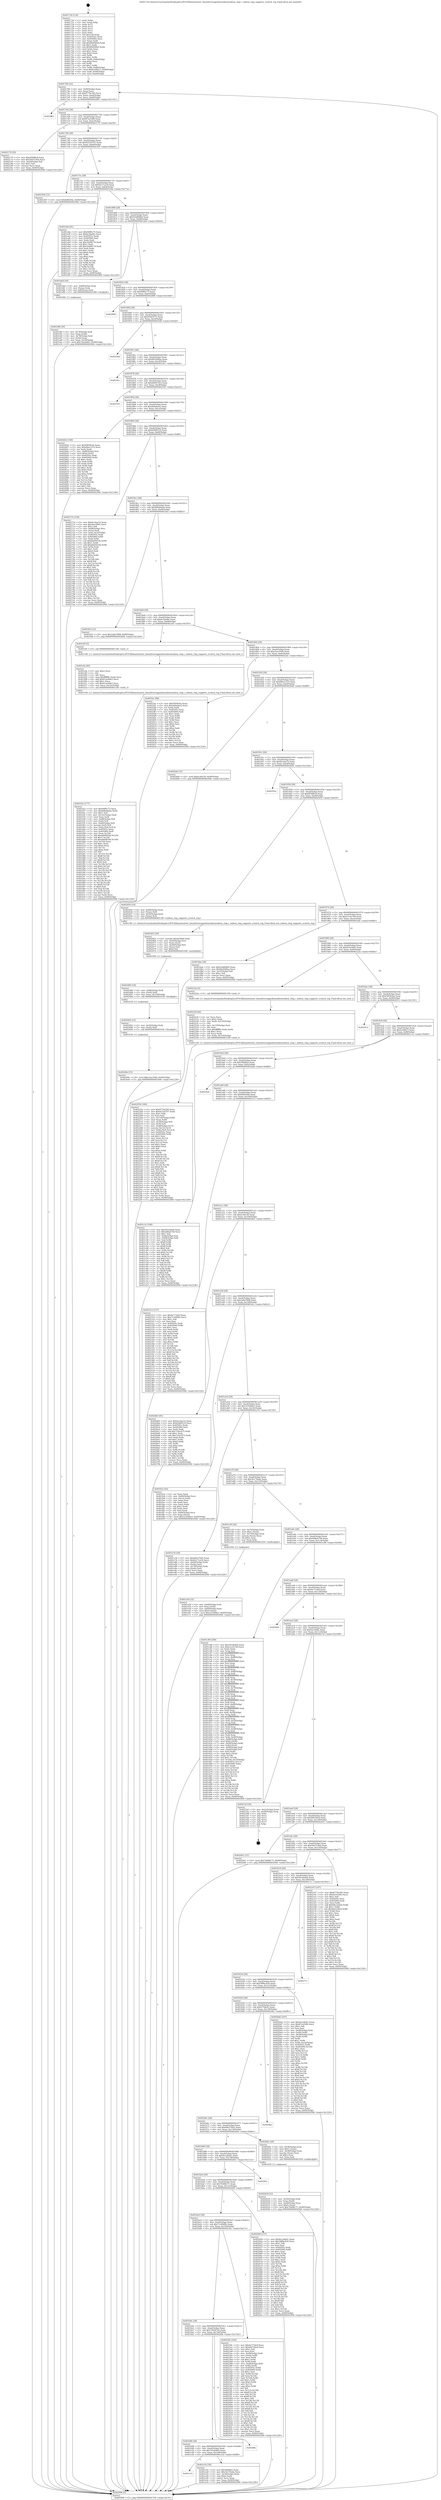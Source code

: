 digraph "0x401720" {
  label = "0x401720 (/mnt/c/Users/mathe/Desktop/tcc/POCII/binaries/extr_linuxdriversgpudrmradeonradeon_ring.c_radeon_ring_supports_scratch_reg_Final-ollvm.out::main(0))"
  labelloc = "t"
  node[shape=record]

  Entry [label="",width=0.3,height=0.3,shape=circle,fillcolor=black,style=filled]
  "0x401794" [label="{
     0x401794 [32]\l
     | [instrs]\l
     &nbsp;&nbsp;0x401794 \<+6\>: mov -0x90(%rbp),%eax\l
     &nbsp;&nbsp;0x40179a \<+2\>: mov %eax,%ecx\l
     &nbsp;&nbsp;0x40179c \<+6\>: sub $0x8779e385,%ecx\l
     &nbsp;&nbsp;0x4017a2 \<+6\>: mov %eax,-0xa4(%rbp)\l
     &nbsp;&nbsp;0x4017a8 \<+6\>: mov %ecx,-0xa8(%rbp)\l
     &nbsp;&nbsp;0x4017ae \<+6\>: je 0000000000402881 \<main+0x1161\>\l
  }"]
  "0x402881" [label="{
     0x402881\l
  }", style=dashed]
  "0x4017b4" [label="{
     0x4017b4 [28]\l
     | [instrs]\l
     &nbsp;&nbsp;0x4017b4 \<+5\>: jmp 00000000004017b9 \<main+0x99\>\l
     &nbsp;&nbsp;0x4017b9 \<+6\>: mov -0xa4(%rbp),%eax\l
     &nbsp;&nbsp;0x4017bf \<+5\>: sub $0x87ee54fb,%eax\l
     &nbsp;&nbsp;0x4017c4 \<+6\>: mov %eax,-0xac(%rbp)\l
     &nbsp;&nbsp;0x4017ca \<+6\>: je 0000000000402179 \<main+0xa59\>\l
  }"]
  Exit [label="",width=0.3,height=0.3,shape=circle,fillcolor=black,style=filled,peripheries=2]
  "0x402179" [label="{
     0x402179 [30]\l
     | [instrs]\l
     &nbsp;&nbsp;0x402179 \<+5\>: mov $0xdf39f6c8,%eax\l
     &nbsp;&nbsp;0x40217e \<+5\>: mov $0x50d753bd,%ecx\l
     &nbsp;&nbsp;0x402183 \<+3\>: mov -0x2d(%rbp),%dl\l
     &nbsp;&nbsp;0x402186 \<+3\>: test $0x1,%dl\l
     &nbsp;&nbsp;0x402189 \<+3\>: cmovne %ecx,%eax\l
     &nbsp;&nbsp;0x40218c \<+6\>: mov %eax,-0x90(%rbp)\l
     &nbsp;&nbsp;0x402192 \<+5\>: jmp 0000000000402946 \<main+0x1226\>\l
  }"]
  "0x4017d0" [label="{
     0x4017d0 [28]\l
     | [instrs]\l
     &nbsp;&nbsp;0x4017d0 \<+5\>: jmp 00000000004017d5 \<main+0xb5\>\l
     &nbsp;&nbsp;0x4017d5 \<+6\>: mov -0xa4(%rbp),%eax\l
     &nbsp;&nbsp;0x4017db \<+5\>: sub $0x92520707,%eax\l
     &nbsp;&nbsp;0x4017e0 \<+6\>: mov %eax,-0xb0(%rbp)\l
     &nbsp;&nbsp;0x4017e6 \<+6\>: je 0000000000402304 \<main+0xbe4\>\l
  }"]
  "0x40249e" [label="{
     0x40249e [15]\l
     | [instrs]\l
     &nbsp;&nbsp;0x40249e \<+10\>: movl $0xc5ac3546,-0x90(%rbp)\l
     &nbsp;&nbsp;0x4024a8 \<+5\>: jmp 0000000000402946 \<main+0x1226\>\l
  }"]
  "0x402304" [label="{
     0x402304 [15]\l
     | [instrs]\l
     &nbsp;&nbsp;0x402304 \<+10\>: movl $0x6d6504e,-0x90(%rbp)\l
     &nbsp;&nbsp;0x40230e \<+5\>: jmp 0000000000402946 \<main+0x1226\>\l
  }"]
  "0x4017ec" [label="{
     0x4017ec [28]\l
     | [instrs]\l
     &nbsp;&nbsp;0x4017ec \<+5\>: jmp 00000000004017f1 \<main+0xd1\>\l
     &nbsp;&nbsp;0x4017f1 \<+6\>: mov -0xa4(%rbp),%eax\l
     &nbsp;&nbsp;0x4017f7 \<+5\>: sub $0x92c71a18,%eax\l
     &nbsp;&nbsp;0x4017fc \<+6\>: mov %eax,-0xb4(%rbp)\l
     &nbsp;&nbsp;0x401802 \<+6\>: je 0000000000401e9a \<main+0x77a\>\l
  }"]
  "0x402492" [label="{
     0x402492 [12]\l
     | [instrs]\l
     &nbsp;&nbsp;0x402492 \<+4\>: mov -0x50(%rbp),%rdi\l
     &nbsp;&nbsp;0x402496 \<+3\>: mov (%rdi),%rdi\l
     &nbsp;&nbsp;0x402499 \<+5\>: call 0000000000401030 \<free@plt\>\l
     | [calls]\l
     &nbsp;&nbsp;0x401030 \{1\} (unknown)\l
  }"]
  "0x401e9a" [label="{
     0x401e9a [91]\l
     | [instrs]\l
     &nbsp;&nbsp;0x401e9a \<+5\>: mov $0x94ff5c75,%eax\l
     &nbsp;&nbsp;0x401e9f \<+5\>: mov $0xbc5bef6c,%ecx\l
     &nbsp;&nbsp;0x401ea4 \<+7\>: mov 0x40505c,%edx\l
     &nbsp;&nbsp;0x401eab \<+7\>: mov 0x405060,%esi\l
     &nbsp;&nbsp;0x401eb2 \<+2\>: mov %edx,%edi\l
     &nbsp;&nbsp;0x401eb4 \<+6\>: sub $0x344f8179,%edi\l
     &nbsp;&nbsp;0x401eba \<+3\>: sub $0x1,%edi\l
     &nbsp;&nbsp;0x401ebd \<+6\>: add $0x344f8179,%edi\l
     &nbsp;&nbsp;0x401ec3 \<+3\>: imul %edi,%edx\l
     &nbsp;&nbsp;0x401ec6 \<+3\>: and $0x1,%edx\l
     &nbsp;&nbsp;0x401ec9 \<+3\>: cmp $0x0,%edx\l
     &nbsp;&nbsp;0x401ecc \<+4\>: sete %r8b\l
     &nbsp;&nbsp;0x401ed0 \<+3\>: cmp $0xa,%esi\l
     &nbsp;&nbsp;0x401ed3 \<+4\>: setl %r9b\l
     &nbsp;&nbsp;0x401ed7 \<+3\>: mov %r8b,%r10b\l
     &nbsp;&nbsp;0x401eda \<+3\>: and %r9b,%r10b\l
     &nbsp;&nbsp;0x401edd \<+3\>: xor %r9b,%r8b\l
     &nbsp;&nbsp;0x401ee0 \<+3\>: or %r8b,%r10b\l
     &nbsp;&nbsp;0x401ee3 \<+4\>: test $0x1,%r10b\l
     &nbsp;&nbsp;0x401ee7 \<+3\>: cmovne %ecx,%eax\l
     &nbsp;&nbsp;0x401eea \<+6\>: mov %eax,-0x90(%rbp)\l
     &nbsp;&nbsp;0x401ef0 \<+5\>: jmp 0000000000402946 \<main+0x1226\>\l
  }"]
  "0x401808" [label="{
     0x401808 [28]\l
     | [instrs]\l
     &nbsp;&nbsp;0x401808 \<+5\>: jmp 000000000040180d \<main+0xed\>\l
     &nbsp;&nbsp;0x40180d \<+6\>: mov -0xa4(%rbp),%eax\l
     &nbsp;&nbsp;0x401813 \<+5\>: sub $0x93a89db4,%eax\l
     &nbsp;&nbsp;0x401818 \<+6\>: mov %eax,-0xb8(%rbp)\l
     &nbsp;&nbsp;0x40181e \<+6\>: je 0000000000401ded \<main+0x6cd\>\l
  }"]
  "0x402480" [label="{
     0x402480 [18]\l
     | [instrs]\l
     &nbsp;&nbsp;0x402480 \<+4\>: mov -0x68(%rbp),%rdi\l
     &nbsp;&nbsp;0x402484 \<+3\>: mov (%rdi),%rdi\l
     &nbsp;&nbsp;0x402487 \<+6\>: mov %eax,-0x158(%rbp)\l
     &nbsp;&nbsp;0x40248d \<+5\>: call 0000000000401030 \<free@plt\>\l
     | [calls]\l
     &nbsp;&nbsp;0x401030 \{1\} (unknown)\l
  }"]
  "0x401ded" [label="{
     0x401ded [16]\l
     | [instrs]\l
     &nbsp;&nbsp;0x401ded \<+4\>: mov -0x80(%rbp),%rax\l
     &nbsp;&nbsp;0x401df1 \<+3\>: mov (%rax),%rax\l
     &nbsp;&nbsp;0x401df4 \<+4\>: mov 0x8(%rax),%rdi\l
     &nbsp;&nbsp;0x401df8 \<+5\>: call 0000000000401060 \<atoi@plt\>\l
     | [calls]\l
     &nbsp;&nbsp;0x401060 \{1\} (unknown)\l
  }"]
  "0x401824" [label="{
     0x401824 [28]\l
     | [instrs]\l
     &nbsp;&nbsp;0x401824 \<+5\>: jmp 0000000000401829 \<main+0x109\>\l
     &nbsp;&nbsp;0x401829 \<+6\>: mov -0xa4(%rbp),%eax\l
     &nbsp;&nbsp;0x40182f \<+5\>: sub $0x94ff5c75,%eax\l
     &nbsp;&nbsp;0x401834 \<+6\>: mov %eax,-0xbc(%rbp)\l
     &nbsp;&nbsp;0x40183a \<+6\>: je 0000000000402806 \<main+0x10e6\>\l
  }"]
  "0x402463" [label="{
     0x402463 [29]\l
     | [instrs]\l
     &nbsp;&nbsp;0x402463 \<+10\>: movabs $0x4030b6,%rdi\l
     &nbsp;&nbsp;0x40246d \<+4\>: mov -0x40(%rbp),%rsi\l
     &nbsp;&nbsp;0x402471 \<+2\>: mov %eax,(%rsi)\l
     &nbsp;&nbsp;0x402473 \<+4\>: mov -0x40(%rbp),%rsi\l
     &nbsp;&nbsp;0x402477 \<+2\>: mov (%rsi),%esi\l
     &nbsp;&nbsp;0x402479 \<+2\>: mov $0x0,%al\l
     &nbsp;&nbsp;0x40247b \<+5\>: call 0000000000401040 \<printf@plt\>\l
     | [calls]\l
     &nbsp;&nbsp;0x401040 \{1\} (unknown)\l
  }"]
  "0x402806" [label="{
     0x402806\l
  }", style=dashed]
  "0x401840" [label="{
     0x401840 [28]\l
     | [instrs]\l
     &nbsp;&nbsp;0x401840 \<+5\>: jmp 0000000000401845 \<main+0x125\>\l
     &nbsp;&nbsp;0x401845 \<+6\>: mov -0xa4(%rbp),%eax\l
     &nbsp;&nbsp;0x40184b \<+5\>: sub $0x954f3575,%eax\l
     &nbsp;&nbsp;0x401850 \<+6\>: mov %eax,-0xc0(%rbp)\l
     &nbsp;&nbsp;0x401856 \<+6\>: je 00000000004025dd \<main+0xebd\>\l
  }"]
  "0x40225b" [label="{
     0x40225b [169]\l
     | [instrs]\l
     &nbsp;&nbsp;0x40225b \<+5\>: mov $0x8779e385,%ecx\l
     &nbsp;&nbsp;0x402260 \<+5\>: mov $0x92520707,%edx\l
     &nbsp;&nbsp;0x402265 \<+3\>: mov $0x1,%dil\l
     &nbsp;&nbsp;0x402268 \<+2\>: xor %esi,%esi\l
     &nbsp;&nbsp;0x40226a \<+7\>: mov -0x154(%rbp),%r8d\l
     &nbsp;&nbsp;0x402271 \<+4\>: imul %eax,%r8d\l
     &nbsp;&nbsp;0x402275 \<+4\>: mov -0x50(%rbp),%r9\l
     &nbsp;&nbsp;0x402279 \<+3\>: mov (%r9),%r9\l
     &nbsp;&nbsp;0x40227c \<+4\>: mov -0x48(%rbp),%r10\l
     &nbsp;&nbsp;0x402280 \<+3\>: movslq (%r10),%r10\l
     &nbsp;&nbsp;0x402283 \<+4\>: mov %r8d,(%r9,%r10,4)\l
     &nbsp;&nbsp;0x402287 \<+7\>: mov 0x40505c,%eax\l
     &nbsp;&nbsp;0x40228e \<+8\>: mov 0x405060,%r8d\l
     &nbsp;&nbsp;0x402296 \<+3\>: sub $0x1,%esi\l
     &nbsp;&nbsp;0x402299 \<+3\>: mov %eax,%r11d\l
     &nbsp;&nbsp;0x40229c \<+3\>: add %esi,%r11d\l
     &nbsp;&nbsp;0x40229f \<+4\>: imul %r11d,%eax\l
     &nbsp;&nbsp;0x4022a3 \<+3\>: and $0x1,%eax\l
     &nbsp;&nbsp;0x4022a6 \<+3\>: cmp $0x0,%eax\l
     &nbsp;&nbsp;0x4022a9 \<+3\>: sete %bl\l
     &nbsp;&nbsp;0x4022ac \<+4\>: cmp $0xa,%r8d\l
     &nbsp;&nbsp;0x4022b0 \<+4\>: setl %r14b\l
     &nbsp;&nbsp;0x4022b4 \<+3\>: mov %bl,%r15b\l
     &nbsp;&nbsp;0x4022b7 \<+4\>: xor $0xff,%r15b\l
     &nbsp;&nbsp;0x4022bb \<+3\>: mov %r14b,%r12b\l
     &nbsp;&nbsp;0x4022be \<+4\>: xor $0xff,%r12b\l
     &nbsp;&nbsp;0x4022c2 \<+4\>: xor $0x1,%dil\l
     &nbsp;&nbsp;0x4022c6 \<+3\>: mov %r15b,%r13b\l
     &nbsp;&nbsp;0x4022c9 \<+4\>: and $0xff,%r13b\l
     &nbsp;&nbsp;0x4022cd \<+3\>: and %dil,%bl\l
     &nbsp;&nbsp;0x4022d0 \<+3\>: mov %r12b,%al\l
     &nbsp;&nbsp;0x4022d3 \<+2\>: and $0xff,%al\l
     &nbsp;&nbsp;0x4022d5 \<+3\>: and %dil,%r14b\l
     &nbsp;&nbsp;0x4022d8 \<+3\>: or %bl,%r13b\l
     &nbsp;&nbsp;0x4022db \<+3\>: or %r14b,%al\l
     &nbsp;&nbsp;0x4022de \<+3\>: xor %al,%r13b\l
     &nbsp;&nbsp;0x4022e1 \<+3\>: or %r12b,%r15b\l
     &nbsp;&nbsp;0x4022e4 \<+4\>: xor $0xff,%r15b\l
     &nbsp;&nbsp;0x4022e8 \<+4\>: or $0x1,%dil\l
     &nbsp;&nbsp;0x4022ec \<+3\>: and %dil,%r15b\l
     &nbsp;&nbsp;0x4022ef \<+3\>: or %r15b,%r13b\l
     &nbsp;&nbsp;0x4022f2 \<+4\>: test $0x1,%r13b\l
     &nbsp;&nbsp;0x4022f6 \<+3\>: cmovne %edx,%ecx\l
     &nbsp;&nbsp;0x4022f9 \<+6\>: mov %ecx,-0x90(%rbp)\l
     &nbsp;&nbsp;0x4022ff \<+5\>: jmp 0000000000402946 \<main+0x1226\>\l
  }"]
  "0x4025dd" [label="{
     0x4025dd\l
  }", style=dashed]
  "0x40185c" [label="{
     0x40185c [28]\l
     | [instrs]\l
     &nbsp;&nbsp;0x40185c \<+5\>: jmp 0000000000401861 \<main+0x141\>\l
     &nbsp;&nbsp;0x401861 \<+6\>: mov -0xa4(%rbp),%eax\l
     &nbsp;&nbsp;0x401867 \<+5\>: sub $0x9b2948aa,%eax\l
     &nbsp;&nbsp;0x40186c \<+6\>: mov %eax,-0xc4(%rbp)\l
     &nbsp;&nbsp;0x401872 \<+6\>: je 0000000000401dcc \<main+0x6ac\>\l
  }"]
  "0x40222f" [label="{
     0x40222f [44]\l
     | [instrs]\l
     &nbsp;&nbsp;0x40222f \<+2\>: xor %ecx,%ecx\l
     &nbsp;&nbsp;0x402231 \<+5\>: mov $0x2,%edx\l
     &nbsp;&nbsp;0x402236 \<+6\>: mov %edx,-0x150(%rbp)\l
     &nbsp;&nbsp;0x40223c \<+1\>: cltd\l
     &nbsp;&nbsp;0x40223d \<+6\>: mov -0x150(%rbp),%esi\l
     &nbsp;&nbsp;0x402243 \<+2\>: idiv %esi\l
     &nbsp;&nbsp;0x402245 \<+6\>: imul $0xfffffffe,%edx,%edx\l
     &nbsp;&nbsp;0x40224b \<+3\>: sub $0x1,%ecx\l
     &nbsp;&nbsp;0x40224e \<+2\>: sub %ecx,%edx\l
     &nbsp;&nbsp;0x402250 \<+6\>: mov %edx,-0x154(%rbp)\l
     &nbsp;&nbsp;0x402256 \<+5\>: call 0000000000401160 \<next_i\>\l
     | [calls]\l
     &nbsp;&nbsp;0x401160 \{1\} (/mnt/c/Users/mathe/Desktop/tcc/POCII/binaries/extr_linuxdriversgpudrmradeonradeon_ring.c_radeon_ring_supports_scratch_reg_Final-ollvm.out::next_i)\l
  }"]
  "0x401dcc" [label="{
     0x401dcc\l
  }", style=dashed]
  "0x401878" [label="{
     0x401878 [28]\l
     | [instrs]\l
     &nbsp;&nbsp;0x401878 \<+5\>: jmp 000000000040187d \<main+0x15d\>\l
     &nbsp;&nbsp;0x40187d \<+6\>: mov -0xa4(%rbp),%eax\l
     &nbsp;&nbsp;0x401883 \<+5\>: sub $0xa6091243,%eax\l
     &nbsp;&nbsp;0x401888 \<+6\>: mov %eax,-0xc8(%rbp)\l
     &nbsp;&nbsp;0x40188e \<+6\>: je 0000000000402545 \<main+0xe25\>\l
  }"]
  "0x402029" [label="{
     0x402029 [32]\l
     | [instrs]\l
     &nbsp;&nbsp;0x402029 \<+4\>: mov -0x50(%rbp),%rdi\l
     &nbsp;&nbsp;0x40202d \<+3\>: mov %rax,(%rdi)\l
     &nbsp;&nbsp;0x402030 \<+4\>: mov -0x48(%rbp),%rax\l
     &nbsp;&nbsp;0x402034 \<+6\>: movl $0x0,(%rax)\l
     &nbsp;&nbsp;0x40203a \<+10\>: movl $0x70d98c71,-0x90(%rbp)\l
     &nbsp;&nbsp;0x402044 \<+5\>: jmp 0000000000402946 \<main+0x1226\>\l
  }"]
  "0x402545" [label="{
     0x402545\l
  }", style=dashed]
  "0x401894" [label="{
     0x401894 [28]\l
     | [instrs]\l
     &nbsp;&nbsp;0x401894 \<+5\>: jmp 0000000000401899 \<main+0x179\>\l
     &nbsp;&nbsp;0x401899 \<+6\>: mov -0xa4(%rbp),%eax\l
     &nbsp;&nbsp;0x40189f \<+5\>: sub $0xa60adee2,%eax\l
     &nbsp;&nbsp;0x4018a4 \<+6\>: mov %eax,-0xcc(%rbp)\l
     &nbsp;&nbsp;0x4018aa \<+6\>: je 0000000000402642 \<main+0xf22\>\l
  }"]
  "0x401f22" [label="{
     0x401f22 [177]\l
     | [instrs]\l
     &nbsp;&nbsp;0x401f22 \<+5\>: mov $0x94ff5c75,%ecx\l
     &nbsp;&nbsp;0x401f27 \<+5\>: mov $0xb6bd4a0a,%edx\l
     &nbsp;&nbsp;0x401f2c \<+3\>: mov $0x1,%sil\l
     &nbsp;&nbsp;0x401f2f \<+6\>: mov -0x14c(%rbp),%edi\l
     &nbsp;&nbsp;0x401f35 \<+3\>: imul %eax,%edi\l
     &nbsp;&nbsp;0x401f38 \<+4\>: mov -0x68(%rbp),%r8\l
     &nbsp;&nbsp;0x401f3c \<+3\>: mov (%r8),%r8\l
     &nbsp;&nbsp;0x401f3f \<+4\>: mov -0x60(%rbp),%r9\l
     &nbsp;&nbsp;0x401f43 \<+3\>: movslq (%r9),%r9\l
     &nbsp;&nbsp;0x401f46 \<+4\>: mov %edi,(%r8,%r9,4)\l
     &nbsp;&nbsp;0x401f4a \<+7\>: mov 0x40505c,%eax\l
     &nbsp;&nbsp;0x401f51 \<+7\>: mov 0x405060,%edi\l
     &nbsp;&nbsp;0x401f58 \<+3\>: mov %eax,%r10d\l
     &nbsp;&nbsp;0x401f5b \<+7\>: add $0xab69834d,%r10d\l
     &nbsp;&nbsp;0x401f62 \<+4\>: sub $0x1,%r10d\l
     &nbsp;&nbsp;0x401f66 \<+7\>: sub $0xab69834d,%r10d\l
     &nbsp;&nbsp;0x401f6d \<+4\>: imul %r10d,%eax\l
     &nbsp;&nbsp;0x401f71 \<+3\>: and $0x1,%eax\l
     &nbsp;&nbsp;0x401f74 \<+3\>: cmp $0x0,%eax\l
     &nbsp;&nbsp;0x401f77 \<+4\>: sete %r11b\l
     &nbsp;&nbsp;0x401f7b \<+3\>: cmp $0xa,%edi\l
     &nbsp;&nbsp;0x401f7e \<+3\>: setl %bl\l
     &nbsp;&nbsp;0x401f81 \<+3\>: mov %r11b,%r14b\l
     &nbsp;&nbsp;0x401f84 \<+4\>: xor $0xff,%r14b\l
     &nbsp;&nbsp;0x401f88 \<+3\>: mov %bl,%r15b\l
     &nbsp;&nbsp;0x401f8b \<+4\>: xor $0xff,%r15b\l
     &nbsp;&nbsp;0x401f8f \<+4\>: xor $0x0,%sil\l
     &nbsp;&nbsp;0x401f93 \<+3\>: mov %r14b,%r12b\l
     &nbsp;&nbsp;0x401f96 \<+4\>: and $0x0,%r12b\l
     &nbsp;&nbsp;0x401f9a \<+3\>: and %sil,%r11b\l
     &nbsp;&nbsp;0x401f9d \<+3\>: mov %r15b,%r13b\l
     &nbsp;&nbsp;0x401fa0 \<+4\>: and $0x0,%r13b\l
     &nbsp;&nbsp;0x401fa4 \<+3\>: and %sil,%bl\l
     &nbsp;&nbsp;0x401fa7 \<+3\>: or %r11b,%r12b\l
     &nbsp;&nbsp;0x401faa \<+3\>: or %bl,%r13b\l
     &nbsp;&nbsp;0x401fad \<+3\>: xor %r13b,%r12b\l
     &nbsp;&nbsp;0x401fb0 \<+3\>: or %r15b,%r14b\l
     &nbsp;&nbsp;0x401fb3 \<+4\>: xor $0xff,%r14b\l
     &nbsp;&nbsp;0x401fb7 \<+4\>: or $0x0,%sil\l
     &nbsp;&nbsp;0x401fbb \<+3\>: and %sil,%r14b\l
     &nbsp;&nbsp;0x401fbe \<+3\>: or %r14b,%r12b\l
     &nbsp;&nbsp;0x401fc1 \<+4\>: test $0x1,%r12b\l
     &nbsp;&nbsp;0x401fc5 \<+3\>: cmovne %edx,%ecx\l
     &nbsp;&nbsp;0x401fc8 \<+6\>: mov %ecx,-0x90(%rbp)\l
     &nbsp;&nbsp;0x401fce \<+5\>: jmp 0000000000402946 \<main+0x1226\>\l
  }"]
  "0x402642" [label="{
     0x402642 [100]\l
     | [instrs]\l
     &nbsp;&nbsp;0x402642 \<+5\>: mov $0xf3858cba,%eax\l
     &nbsp;&nbsp;0x402647 \<+5\>: mov $0xd9ee1233,%ecx\l
     &nbsp;&nbsp;0x40264c \<+2\>: xor %edx,%edx\l
     &nbsp;&nbsp;0x40264e \<+7\>: mov -0x88(%rbp),%rsi\l
     &nbsp;&nbsp;0x402655 \<+6\>: movl $0x0,(%rsi)\l
     &nbsp;&nbsp;0x40265b \<+7\>: mov 0x40505c,%edi\l
     &nbsp;&nbsp;0x402662 \<+8\>: mov 0x405060,%r8d\l
     &nbsp;&nbsp;0x40266a \<+3\>: sub $0x1,%edx\l
     &nbsp;&nbsp;0x40266d \<+3\>: mov %edi,%r9d\l
     &nbsp;&nbsp;0x402670 \<+3\>: add %edx,%r9d\l
     &nbsp;&nbsp;0x402673 \<+4\>: imul %r9d,%edi\l
     &nbsp;&nbsp;0x402677 \<+3\>: and $0x1,%edi\l
     &nbsp;&nbsp;0x40267a \<+3\>: cmp $0x0,%edi\l
     &nbsp;&nbsp;0x40267d \<+4\>: sete %r10b\l
     &nbsp;&nbsp;0x402681 \<+4\>: cmp $0xa,%r8d\l
     &nbsp;&nbsp;0x402685 \<+4\>: setl %r11b\l
     &nbsp;&nbsp;0x402689 \<+3\>: mov %r10b,%bl\l
     &nbsp;&nbsp;0x40268c \<+3\>: and %r11b,%bl\l
     &nbsp;&nbsp;0x40268f \<+3\>: xor %r11b,%r10b\l
     &nbsp;&nbsp;0x402692 \<+3\>: or %r10b,%bl\l
     &nbsp;&nbsp;0x402695 \<+3\>: test $0x1,%bl\l
     &nbsp;&nbsp;0x402698 \<+3\>: cmovne %ecx,%eax\l
     &nbsp;&nbsp;0x40269b \<+6\>: mov %eax,-0x90(%rbp)\l
     &nbsp;&nbsp;0x4026a1 \<+5\>: jmp 0000000000402946 \<main+0x1226\>\l
  }"]
  "0x4018b0" [label="{
     0x4018b0 [28]\l
     | [instrs]\l
     &nbsp;&nbsp;0x4018b0 \<+5\>: jmp 00000000004018b5 \<main+0x195\>\l
     &nbsp;&nbsp;0x4018b5 \<+6\>: mov -0xa4(%rbp),%eax\l
     &nbsp;&nbsp;0x4018bb \<+5\>: sub $0xb5fd0519,%eax\l
     &nbsp;&nbsp;0x4018c0 \<+6\>: mov %eax,-0xd0(%rbp)\l
     &nbsp;&nbsp;0x4018c6 \<+6\>: je 0000000000402710 \<main+0xff0\>\l
  }"]
  "0x401efa" [label="{
     0x401efa [40]\l
     | [instrs]\l
     &nbsp;&nbsp;0x401efa \<+5\>: mov $0x2,%ecx\l
     &nbsp;&nbsp;0x401eff \<+1\>: cltd\l
     &nbsp;&nbsp;0x401f00 \<+2\>: idiv %ecx\l
     &nbsp;&nbsp;0x401f02 \<+6\>: imul $0xfffffffe,%edx,%ecx\l
     &nbsp;&nbsp;0x401f08 \<+6\>: add $0x61ae46b3,%ecx\l
     &nbsp;&nbsp;0x401f0e \<+3\>: add $0x1,%ecx\l
     &nbsp;&nbsp;0x401f11 \<+6\>: sub $0x61ae46b3,%ecx\l
     &nbsp;&nbsp;0x401f17 \<+6\>: mov %ecx,-0x14c(%rbp)\l
     &nbsp;&nbsp;0x401f1d \<+5\>: call 0000000000401160 \<next_i\>\l
     | [calls]\l
     &nbsp;&nbsp;0x401160 \{1\} (/mnt/c/Users/mathe/Desktop/tcc/POCII/binaries/extr_linuxdriversgpudrmradeonradeon_ring.c_radeon_ring_supports_scratch_reg_Final-ollvm.out::next_i)\l
  }"]
  "0x402710" [label="{
     0x402710 [159]\l
     | [instrs]\l
     &nbsp;&nbsp;0x402710 \<+5\>: mov $0xdcc4aa7a,%eax\l
     &nbsp;&nbsp;0x402715 \<+5\>: mov $0x4ee1f9dc,%ecx\l
     &nbsp;&nbsp;0x40271a \<+2\>: mov $0x1,%dl\l
     &nbsp;&nbsp;0x40271c \<+7\>: mov -0x88(%rbp),%rsi\l
     &nbsp;&nbsp;0x402723 \<+2\>: mov (%rsi),%edi\l
     &nbsp;&nbsp;0x402725 \<+3\>: mov %edi,-0x2c(%rbp)\l
     &nbsp;&nbsp;0x402728 \<+7\>: mov 0x40505c,%edi\l
     &nbsp;&nbsp;0x40272f \<+8\>: mov 0x405060,%r8d\l
     &nbsp;&nbsp;0x402737 \<+3\>: mov %edi,%r9d\l
     &nbsp;&nbsp;0x40273a \<+7\>: sub $0xbbd5053b,%r9d\l
     &nbsp;&nbsp;0x402741 \<+4\>: sub $0x1,%r9d\l
     &nbsp;&nbsp;0x402745 \<+7\>: add $0xbbd5053b,%r9d\l
     &nbsp;&nbsp;0x40274c \<+4\>: imul %r9d,%edi\l
     &nbsp;&nbsp;0x402750 \<+3\>: and $0x1,%edi\l
     &nbsp;&nbsp;0x402753 \<+3\>: cmp $0x0,%edi\l
     &nbsp;&nbsp;0x402756 \<+4\>: sete %r10b\l
     &nbsp;&nbsp;0x40275a \<+4\>: cmp $0xa,%r8d\l
     &nbsp;&nbsp;0x40275e \<+4\>: setl %r11b\l
     &nbsp;&nbsp;0x402762 \<+3\>: mov %r10b,%bl\l
     &nbsp;&nbsp;0x402765 \<+3\>: xor $0xff,%bl\l
     &nbsp;&nbsp;0x402768 \<+3\>: mov %r11b,%r14b\l
     &nbsp;&nbsp;0x40276b \<+4\>: xor $0xff,%r14b\l
     &nbsp;&nbsp;0x40276f \<+3\>: xor $0x1,%dl\l
     &nbsp;&nbsp;0x402772 \<+3\>: mov %bl,%r15b\l
     &nbsp;&nbsp;0x402775 \<+4\>: and $0xff,%r15b\l
     &nbsp;&nbsp;0x402779 \<+3\>: and %dl,%r10b\l
     &nbsp;&nbsp;0x40277c \<+3\>: mov %r14b,%r12b\l
     &nbsp;&nbsp;0x40277f \<+4\>: and $0xff,%r12b\l
     &nbsp;&nbsp;0x402783 \<+3\>: and %dl,%r11b\l
     &nbsp;&nbsp;0x402786 \<+3\>: or %r10b,%r15b\l
     &nbsp;&nbsp;0x402789 \<+3\>: or %r11b,%r12b\l
     &nbsp;&nbsp;0x40278c \<+3\>: xor %r12b,%r15b\l
     &nbsp;&nbsp;0x40278f \<+3\>: or %r14b,%bl\l
     &nbsp;&nbsp;0x402792 \<+3\>: xor $0xff,%bl\l
     &nbsp;&nbsp;0x402795 \<+3\>: or $0x1,%dl\l
     &nbsp;&nbsp;0x402798 \<+2\>: and %dl,%bl\l
     &nbsp;&nbsp;0x40279a \<+3\>: or %bl,%r15b\l
     &nbsp;&nbsp;0x40279d \<+4\>: test $0x1,%r15b\l
     &nbsp;&nbsp;0x4027a1 \<+3\>: cmovne %ecx,%eax\l
     &nbsp;&nbsp;0x4027a4 \<+6\>: mov %eax,-0x90(%rbp)\l
     &nbsp;&nbsp;0x4027aa \<+5\>: jmp 0000000000402946 \<main+0x1226\>\l
  }"]
  "0x4018cc" [label="{
     0x4018cc [28]\l
     | [instrs]\l
     &nbsp;&nbsp;0x4018cc \<+5\>: jmp 00000000004018d1 \<main+0x1b1\>\l
     &nbsp;&nbsp;0x4018d1 \<+6\>: mov -0xa4(%rbp),%eax\l
     &nbsp;&nbsp;0x4018d7 \<+5\>: sub $0xb6bd4a0a,%eax\l
     &nbsp;&nbsp;0x4018dc \<+6\>: mov %eax,-0xd4(%rbp)\l
     &nbsp;&nbsp;0x4018e2 \<+6\>: je 0000000000401fd3 \<main+0x8b3\>\l
  }"]
  "0x401e56" [label="{
     0x401e56 [32]\l
     | [instrs]\l
     &nbsp;&nbsp;0x401e56 \<+4\>: mov -0x68(%rbp),%rdi\l
     &nbsp;&nbsp;0x401e5a \<+3\>: mov %rax,(%rdi)\l
     &nbsp;&nbsp;0x401e5d \<+4\>: mov -0x60(%rbp),%rax\l
     &nbsp;&nbsp;0x401e61 \<+6\>: movl $0x0,(%rax)\l
     &nbsp;&nbsp;0x401e67 \<+10\>: movl $0x323048a3,-0x90(%rbp)\l
     &nbsp;&nbsp;0x401e71 \<+5\>: jmp 0000000000402946 \<main+0x1226\>\l
  }"]
  "0x401fd3" [label="{
     0x401fd3 [15]\l
     | [instrs]\l
     &nbsp;&nbsp;0x401fd3 \<+10\>: movl $0x2a8e7808,-0x90(%rbp)\l
     &nbsp;&nbsp;0x401fdd \<+5\>: jmp 0000000000402946 \<main+0x1226\>\l
  }"]
  "0x4018e8" [label="{
     0x4018e8 [28]\l
     | [instrs]\l
     &nbsp;&nbsp;0x4018e8 \<+5\>: jmp 00000000004018ed \<main+0x1cd\>\l
     &nbsp;&nbsp;0x4018ed \<+6\>: mov -0xa4(%rbp),%eax\l
     &nbsp;&nbsp;0x4018f3 \<+5\>: sub $0xbc5bef6c,%eax\l
     &nbsp;&nbsp;0x4018f8 \<+6\>: mov %eax,-0xd8(%rbp)\l
     &nbsp;&nbsp;0x4018fe \<+6\>: je 0000000000401ef5 \<main+0x7d5\>\l
  }"]
  "0x401c14" [label="{
     0x401c14\l
  }", style=dashed]
  "0x401ef5" [label="{
     0x401ef5 [5]\l
     | [instrs]\l
     &nbsp;&nbsp;0x401ef5 \<+5\>: call 0000000000401160 \<next_i\>\l
     | [calls]\l
     &nbsp;&nbsp;0x401160 \{1\} (/mnt/c/Users/mathe/Desktop/tcc/POCII/binaries/extr_linuxdriversgpudrmradeonradeon_ring.c_radeon_ring_supports_scratch_reg_Final-ollvm.out::next_i)\l
  }"]
  "0x401904" [label="{
     0x401904 [28]\l
     | [instrs]\l
     &nbsp;&nbsp;0x401904 \<+5\>: jmp 0000000000401909 \<main+0x1e9\>\l
     &nbsp;&nbsp;0x401909 \<+6\>: mov -0xa4(%rbp),%eax\l
     &nbsp;&nbsp;0x40190f \<+5\>: sub $0xc5ac3546,%eax\l
     &nbsp;&nbsp;0x401914 \<+6\>: mov %eax,-0xdc(%rbp)\l
     &nbsp;&nbsp;0x40191a \<+6\>: je 00000000004025ec \<main+0xecc\>\l
  }"]
  "0x401e1b" [label="{
     0x401e1b [30]\l
     | [instrs]\l
     &nbsp;&nbsp;0x401e1b \<+5\>: mov $0x58ddf2e,%eax\l
     &nbsp;&nbsp;0x401e20 \<+5\>: mov $0x3b170ade,%ecx\l
     &nbsp;&nbsp;0x401e25 \<+3\>: mov -0x34(%rbp),%edx\l
     &nbsp;&nbsp;0x401e28 \<+3\>: cmp $0x0,%edx\l
     &nbsp;&nbsp;0x401e2b \<+3\>: cmove %ecx,%eax\l
     &nbsp;&nbsp;0x401e2e \<+6\>: mov %eax,-0x90(%rbp)\l
     &nbsp;&nbsp;0x401e34 \<+5\>: jmp 0000000000402946 \<main+0x1226\>\l
  }"]
  "0x4025ec" [label="{
     0x4025ec [86]\l
     | [instrs]\l
     &nbsp;&nbsp;0x4025ec \<+5\>: mov $0xf3858cba,%eax\l
     &nbsp;&nbsp;0x4025f1 \<+5\>: mov $0xa60adee2,%ecx\l
     &nbsp;&nbsp;0x4025f6 \<+2\>: xor %edx,%edx\l
     &nbsp;&nbsp;0x4025f8 \<+7\>: mov 0x40505c,%esi\l
     &nbsp;&nbsp;0x4025ff \<+7\>: mov 0x405060,%edi\l
     &nbsp;&nbsp;0x402606 \<+3\>: sub $0x1,%edx\l
     &nbsp;&nbsp;0x402609 \<+3\>: mov %esi,%r8d\l
     &nbsp;&nbsp;0x40260c \<+3\>: add %edx,%r8d\l
     &nbsp;&nbsp;0x40260f \<+4\>: imul %r8d,%esi\l
     &nbsp;&nbsp;0x402613 \<+3\>: and $0x1,%esi\l
     &nbsp;&nbsp;0x402616 \<+3\>: cmp $0x0,%esi\l
     &nbsp;&nbsp;0x402619 \<+4\>: sete %r9b\l
     &nbsp;&nbsp;0x40261d \<+3\>: cmp $0xa,%edi\l
     &nbsp;&nbsp;0x402620 \<+4\>: setl %r10b\l
     &nbsp;&nbsp;0x402624 \<+3\>: mov %r9b,%r11b\l
     &nbsp;&nbsp;0x402627 \<+3\>: and %r10b,%r11b\l
     &nbsp;&nbsp;0x40262a \<+3\>: xor %r10b,%r9b\l
     &nbsp;&nbsp;0x40262d \<+3\>: or %r9b,%r11b\l
     &nbsp;&nbsp;0x402630 \<+4\>: test $0x1,%r11b\l
     &nbsp;&nbsp;0x402634 \<+3\>: cmovne %ecx,%eax\l
     &nbsp;&nbsp;0x402637 \<+6\>: mov %eax,-0x90(%rbp)\l
     &nbsp;&nbsp;0x40263d \<+5\>: jmp 0000000000402946 \<main+0x1226\>\l
  }"]
  "0x401920" [label="{
     0x401920 [28]\l
     | [instrs]\l
     &nbsp;&nbsp;0x401920 \<+5\>: jmp 0000000000401925 \<main+0x205\>\l
     &nbsp;&nbsp;0x401925 \<+6\>: mov -0xa4(%rbp),%eax\l
     &nbsp;&nbsp;0x40192b \<+5\>: sub $0xd9ee1233,%eax\l
     &nbsp;&nbsp;0x401930 \<+6\>: mov %eax,-0xe0(%rbp)\l
     &nbsp;&nbsp;0x401936 \<+6\>: je 00000000004026a6 \<main+0xf86\>\l
  }"]
  "0x401bf8" [label="{
     0x401bf8 [28]\l
     | [instrs]\l
     &nbsp;&nbsp;0x401bf8 \<+5\>: jmp 0000000000401bfd \<main+0x4dd\>\l
     &nbsp;&nbsp;0x401bfd \<+6\>: mov -0xa4(%rbp),%eax\l
     &nbsp;&nbsp;0x401c03 \<+5\>: sub $0x7dceb465,%eax\l
     &nbsp;&nbsp;0x401c08 \<+6\>: mov %eax,-0x148(%rbp)\l
     &nbsp;&nbsp;0x401c0e \<+6\>: je 0000000000401e1b \<main+0x6fb\>\l
  }"]
  "0x4026a6" [label="{
     0x4026a6 [15]\l
     | [instrs]\l
     &nbsp;&nbsp;0x4026a6 \<+10\>: movl $0xec40c3b,-0x90(%rbp)\l
     &nbsp;&nbsp;0x4026b0 \<+5\>: jmp 0000000000402946 \<main+0x1226\>\l
  }"]
  "0x40193c" [label="{
     0x40193c [28]\l
     | [instrs]\l
     &nbsp;&nbsp;0x40193c \<+5\>: jmp 0000000000401941 \<main+0x221\>\l
     &nbsp;&nbsp;0x401941 \<+6\>: mov -0xa4(%rbp),%eax\l
     &nbsp;&nbsp;0x401947 \<+5\>: sub $0xdcc4aa7a,%eax\l
     &nbsp;&nbsp;0x40194c \<+6\>: mov %eax,-0xe4(%rbp)\l
     &nbsp;&nbsp;0x401952 \<+6\>: je 000000000040292e \<main+0x120e\>\l
  }"]
  "0x4028fe" [label="{
     0x4028fe\l
  }", style=dashed]
  "0x40292e" [label="{
     0x40292e\l
  }", style=dashed]
  "0x401958" [label="{
     0x401958 [28]\l
     | [instrs]\l
     &nbsp;&nbsp;0x401958 \<+5\>: jmp 000000000040195d \<main+0x23d\>\l
     &nbsp;&nbsp;0x40195d \<+6\>: mov -0xa4(%rbp),%eax\l
     &nbsp;&nbsp;0x401963 \<+5\>: sub $0xdf39f6c8,%eax\l
     &nbsp;&nbsp;0x401968 \<+6\>: mov %eax,-0xe8(%rbp)\l
     &nbsp;&nbsp;0x40196e \<+6\>: je 0000000000402450 \<main+0xd30\>\l
  }"]
  "0x401bdc" [label="{
     0x401bdc [28]\l
     | [instrs]\l
     &nbsp;&nbsp;0x401bdc \<+5\>: jmp 0000000000401be1 \<main+0x4c1\>\l
     &nbsp;&nbsp;0x401be1 \<+6\>: mov -0xa4(%rbp),%eax\l
     &nbsp;&nbsp;0x401be7 \<+5\>: sub $0x740287eb,%eax\l
     &nbsp;&nbsp;0x401bec \<+6\>: mov %eax,-0x144(%rbp)\l
     &nbsp;&nbsp;0x401bf2 \<+6\>: je 00000000004028fe \<main+0x11de\>\l
  }"]
  "0x402450" [label="{
     0x402450 [19]\l
     | [instrs]\l
     &nbsp;&nbsp;0x402450 \<+4\>: mov -0x68(%rbp),%rax\l
     &nbsp;&nbsp;0x402454 \<+3\>: mov (%rax),%rdi\l
     &nbsp;&nbsp;0x402457 \<+4\>: mov -0x50(%rbp),%rax\l
     &nbsp;&nbsp;0x40245b \<+3\>: mov (%rax),%rsi\l
     &nbsp;&nbsp;0x40245e \<+5\>: call 00000000004013f0 \<radeon_ring_supports_scratch_reg\>\l
     | [calls]\l
     &nbsp;&nbsp;0x4013f0 \{1\} (/mnt/c/Users/mathe/Desktop/tcc/POCII/binaries/extr_linuxdriversgpudrmradeonradeon_ring.c_radeon_ring_supports_scratch_reg_Final-ollvm.out::radeon_ring_supports_scratch_reg)\l
  }"]
  "0x401974" [label="{
     0x401974 [28]\l
     | [instrs]\l
     &nbsp;&nbsp;0x401974 \<+5\>: jmp 0000000000401979 \<main+0x259\>\l
     &nbsp;&nbsp;0x401979 \<+6\>: mov -0xa4(%rbp),%eax\l
     &nbsp;&nbsp;0x40197f \<+5\>: sub $0xe1e3e740,%eax\l
     &nbsp;&nbsp;0x401984 \<+6\>: mov %eax,-0xec(%rbp)\l
     &nbsp;&nbsp;0x40198a \<+6\>: je 0000000000401dae \<main+0x68e\>\l
  }"]
  "0x40239c" [label="{
     0x40239c [165]\l
     | [instrs]\l
     &nbsp;&nbsp;0x40239c \<+5\>: mov $0x4e772dcf,%eax\l
     &nbsp;&nbsp;0x4023a1 \<+5\>: mov $0x4fd740cd,%ecx\l
     &nbsp;&nbsp;0x4023a6 \<+2\>: mov $0x1,%dl\l
     &nbsp;&nbsp;0x4023a8 \<+2\>: xor %esi,%esi\l
     &nbsp;&nbsp;0x4023aa \<+4\>: mov -0x48(%rbp),%rdi\l
     &nbsp;&nbsp;0x4023ae \<+3\>: mov (%rdi),%r8d\l
     &nbsp;&nbsp;0x4023b1 \<+3\>: mov %esi,%r9d\l
     &nbsp;&nbsp;0x4023b4 \<+4\>: sub $0x1,%r9d\l
     &nbsp;&nbsp;0x4023b8 \<+3\>: sub %r9d,%r8d\l
     &nbsp;&nbsp;0x4023bb \<+4\>: mov -0x48(%rbp),%rdi\l
     &nbsp;&nbsp;0x4023bf \<+3\>: mov %r8d,(%rdi)\l
     &nbsp;&nbsp;0x4023c2 \<+8\>: mov 0x40505c,%r8d\l
     &nbsp;&nbsp;0x4023ca \<+8\>: mov 0x405060,%r9d\l
     &nbsp;&nbsp;0x4023d2 \<+3\>: sub $0x1,%esi\l
     &nbsp;&nbsp;0x4023d5 \<+3\>: mov %r8d,%r10d\l
     &nbsp;&nbsp;0x4023d8 \<+3\>: add %esi,%r10d\l
     &nbsp;&nbsp;0x4023db \<+4\>: imul %r10d,%r8d\l
     &nbsp;&nbsp;0x4023df \<+4\>: and $0x1,%r8d\l
     &nbsp;&nbsp;0x4023e3 \<+4\>: cmp $0x0,%r8d\l
     &nbsp;&nbsp;0x4023e7 \<+4\>: sete %r11b\l
     &nbsp;&nbsp;0x4023eb \<+4\>: cmp $0xa,%r9d\l
     &nbsp;&nbsp;0x4023ef \<+3\>: setl %bl\l
     &nbsp;&nbsp;0x4023f2 \<+3\>: mov %r11b,%r14b\l
     &nbsp;&nbsp;0x4023f5 \<+4\>: xor $0xff,%r14b\l
     &nbsp;&nbsp;0x4023f9 \<+3\>: mov %bl,%r15b\l
     &nbsp;&nbsp;0x4023fc \<+4\>: xor $0xff,%r15b\l
     &nbsp;&nbsp;0x402400 \<+3\>: xor $0x1,%dl\l
     &nbsp;&nbsp;0x402403 \<+3\>: mov %r14b,%r12b\l
     &nbsp;&nbsp;0x402406 \<+4\>: and $0xff,%r12b\l
     &nbsp;&nbsp;0x40240a \<+3\>: and %dl,%r11b\l
     &nbsp;&nbsp;0x40240d \<+3\>: mov %r15b,%r13b\l
     &nbsp;&nbsp;0x402410 \<+4\>: and $0xff,%r13b\l
     &nbsp;&nbsp;0x402414 \<+2\>: and %dl,%bl\l
     &nbsp;&nbsp;0x402416 \<+3\>: or %r11b,%r12b\l
     &nbsp;&nbsp;0x402419 \<+3\>: or %bl,%r13b\l
     &nbsp;&nbsp;0x40241c \<+3\>: xor %r13b,%r12b\l
     &nbsp;&nbsp;0x40241f \<+3\>: or %r15b,%r14b\l
     &nbsp;&nbsp;0x402422 \<+4\>: xor $0xff,%r14b\l
     &nbsp;&nbsp;0x402426 \<+3\>: or $0x1,%dl\l
     &nbsp;&nbsp;0x402429 \<+3\>: and %dl,%r14b\l
     &nbsp;&nbsp;0x40242c \<+3\>: or %r14b,%r12b\l
     &nbsp;&nbsp;0x40242f \<+4\>: test $0x1,%r12b\l
     &nbsp;&nbsp;0x402433 \<+3\>: cmovne %ecx,%eax\l
     &nbsp;&nbsp;0x402436 \<+6\>: mov %eax,-0x90(%rbp)\l
     &nbsp;&nbsp;0x40243c \<+5\>: jmp 0000000000402946 \<main+0x1226\>\l
  }"]
  "0x401dae" [label="{
     0x401dae [30]\l
     | [instrs]\l
     &nbsp;&nbsp;0x401dae \<+5\>: mov $0x93a89db4,%eax\l
     &nbsp;&nbsp;0x401db3 \<+5\>: mov $0x9b2948aa,%ecx\l
     &nbsp;&nbsp;0x401db8 \<+3\>: mov -0x35(%rbp),%dl\l
     &nbsp;&nbsp;0x401dbb \<+3\>: test $0x1,%dl\l
     &nbsp;&nbsp;0x401dbe \<+3\>: cmovne %ecx,%eax\l
     &nbsp;&nbsp;0x401dc1 \<+6\>: mov %eax,-0x90(%rbp)\l
     &nbsp;&nbsp;0x401dc7 \<+5\>: jmp 0000000000402946 \<main+0x1226\>\l
  }"]
  "0x401990" [label="{
     0x401990 [28]\l
     | [instrs]\l
     &nbsp;&nbsp;0x401990 \<+5\>: jmp 0000000000401995 \<main+0x275\>\l
     &nbsp;&nbsp;0x401995 \<+6\>: mov -0xa4(%rbp),%eax\l
     &nbsp;&nbsp;0x40199b \<+5\>: sub $0xf23e5492,%eax\l
     &nbsp;&nbsp;0x4019a0 \<+6\>: mov %eax,-0xf0(%rbp)\l
     &nbsp;&nbsp;0x4019a6 \<+6\>: je 000000000040222a \<main+0xb0a\>\l
  }"]
  "0x401bc0" [label="{
     0x401bc0 [28]\l
     | [instrs]\l
     &nbsp;&nbsp;0x401bc0 \<+5\>: jmp 0000000000401bc5 \<main+0x4a5\>\l
     &nbsp;&nbsp;0x401bc5 \<+6\>: mov -0xa4(%rbp),%eax\l
     &nbsp;&nbsp;0x401bcb \<+5\>: sub $0x71e09d9c,%eax\l
     &nbsp;&nbsp;0x401bd0 \<+6\>: mov %eax,-0x140(%rbp)\l
     &nbsp;&nbsp;0x401bd6 \<+6\>: je 000000000040239c \<main+0xc7c\>\l
  }"]
  "0x40222a" [label="{
     0x40222a [5]\l
     | [instrs]\l
     &nbsp;&nbsp;0x40222a \<+5\>: call 0000000000401160 \<next_i\>\l
     | [calls]\l
     &nbsp;&nbsp;0x401160 \{1\} (/mnt/c/Users/mathe/Desktop/tcc/POCII/binaries/extr_linuxdriversgpudrmradeonradeon_ring.c_radeon_ring_supports_scratch_reg_Final-ollvm.out::next_i)\l
  }"]
  "0x4019ac" [label="{
     0x4019ac [28]\l
     | [instrs]\l
     &nbsp;&nbsp;0x4019ac \<+5\>: jmp 00000000004019b1 \<main+0x291\>\l
     &nbsp;&nbsp;0x4019b1 \<+6\>: mov -0xa4(%rbp),%eax\l
     &nbsp;&nbsp;0x4019b7 \<+5\>: sub $0xf3858cba,%eax\l
     &nbsp;&nbsp;0x4019bc \<+6\>: mov %eax,-0xf4(%rbp)\l
     &nbsp;&nbsp;0x4019c2 \<+6\>: je 0000000000402912 \<main+0x11f2\>\l
  }"]
  "0x402049" [label="{
     0x402049 [137]\l
     | [instrs]\l
     &nbsp;&nbsp;0x402049 \<+5\>: mov $0x6e1a8a61,%eax\l
     &nbsp;&nbsp;0x40204e \<+5\>: mov $0x588bc834,%ecx\l
     &nbsp;&nbsp;0x402053 \<+2\>: mov $0x1,%dl\l
     &nbsp;&nbsp;0x402055 \<+2\>: xor %esi,%esi\l
     &nbsp;&nbsp;0x402057 \<+7\>: mov 0x40505c,%edi\l
     &nbsp;&nbsp;0x40205e \<+8\>: mov 0x405060,%r8d\l
     &nbsp;&nbsp;0x402066 \<+3\>: sub $0x1,%esi\l
     &nbsp;&nbsp;0x402069 \<+3\>: mov %edi,%r9d\l
     &nbsp;&nbsp;0x40206c \<+3\>: add %esi,%r9d\l
     &nbsp;&nbsp;0x40206f \<+4\>: imul %r9d,%edi\l
     &nbsp;&nbsp;0x402073 \<+3\>: and $0x1,%edi\l
     &nbsp;&nbsp;0x402076 \<+3\>: cmp $0x0,%edi\l
     &nbsp;&nbsp;0x402079 \<+4\>: sete %r10b\l
     &nbsp;&nbsp;0x40207d \<+4\>: cmp $0xa,%r8d\l
     &nbsp;&nbsp;0x402081 \<+4\>: setl %r11b\l
     &nbsp;&nbsp;0x402085 \<+3\>: mov %r10b,%bl\l
     &nbsp;&nbsp;0x402088 \<+3\>: xor $0xff,%bl\l
     &nbsp;&nbsp;0x40208b \<+3\>: mov %r11b,%r14b\l
     &nbsp;&nbsp;0x40208e \<+4\>: xor $0xff,%r14b\l
     &nbsp;&nbsp;0x402092 \<+3\>: xor $0x1,%dl\l
     &nbsp;&nbsp;0x402095 \<+3\>: mov %bl,%r15b\l
     &nbsp;&nbsp;0x402098 \<+4\>: and $0xff,%r15b\l
     &nbsp;&nbsp;0x40209c \<+3\>: and %dl,%r10b\l
     &nbsp;&nbsp;0x40209f \<+3\>: mov %r14b,%r12b\l
     &nbsp;&nbsp;0x4020a2 \<+4\>: and $0xff,%r12b\l
     &nbsp;&nbsp;0x4020a6 \<+3\>: and %dl,%r11b\l
     &nbsp;&nbsp;0x4020a9 \<+3\>: or %r10b,%r15b\l
     &nbsp;&nbsp;0x4020ac \<+3\>: or %r11b,%r12b\l
     &nbsp;&nbsp;0x4020af \<+3\>: xor %r12b,%r15b\l
     &nbsp;&nbsp;0x4020b2 \<+3\>: or %r14b,%bl\l
     &nbsp;&nbsp;0x4020b5 \<+3\>: xor $0xff,%bl\l
     &nbsp;&nbsp;0x4020b8 \<+3\>: or $0x1,%dl\l
     &nbsp;&nbsp;0x4020bb \<+2\>: and %dl,%bl\l
     &nbsp;&nbsp;0x4020bd \<+3\>: or %bl,%r15b\l
     &nbsp;&nbsp;0x4020c0 \<+4\>: test $0x1,%r15b\l
     &nbsp;&nbsp;0x4020c4 \<+3\>: cmovne %ecx,%eax\l
     &nbsp;&nbsp;0x4020c7 \<+6\>: mov %eax,-0x90(%rbp)\l
     &nbsp;&nbsp;0x4020cd \<+5\>: jmp 0000000000402946 \<main+0x1226\>\l
  }"]
  "0x402912" [label="{
     0x402912\l
  }", style=dashed]
  "0x4019c8" [label="{
     0x4019c8 [28]\l
     | [instrs]\l
     &nbsp;&nbsp;0x4019c8 \<+5\>: jmp 00000000004019cd \<main+0x2ad\>\l
     &nbsp;&nbsp;0x4019cd \<+6\>: mov -0xa4(%rbp),%eax\l
     &nbsp;&nbsp;0x4019d3 \<+5\>: sub $0xfce4fb13,%eax\l
     &nbsp;&nbsp;0x4019d8 \<+6\>: mov %eax,-0xf8(%rbp)\l
     &nbsp;&nbsp;0x4019de \<+6\>: je 0000000000401c1e \<main+0x4fe\>\l
  }"]
  "0x401ba4" [label="{
     0x401ba4 [28]\l
     | [instrs]\l
     &nbsp;&nbsp;0x401ba4 \<+5\>: jmp 0000000000401ba9 \<main+0x489\>\l
     &nbsp;&nbsp;0x401ba9 \<+6\>: mov -0xa4(%rbp),%eax\l
     &nbsp;&nbsp;0x401baf \<+5\>: sub $0x70d98c71,%eax\l
     &nbsp;&nbsp;0x401bb4 \<+6\>: mov %eax,-0x13c(%rbp)\l
     &nbsp;&nbsp;0x401bba \<+6\>: je 0000000000402049 \<main+0x929\>\l
  }"]
  "0x401c1e" [label="{
     0x401c1e [106]\l
     | [instrs]\l
     &nbsp;&nbsp;0x401c1e \<+5\>: mov $0x561de0a4,%eax\l
     &nbsp;&nbsp;0x401c23 \<+5\>: mov $0x4d8a4758,%ecx\l
     &nbsp;&nbsp;0x401c28 \<+2\>: mov $0x1,%dl\l
     &nbsp;&nbsp;0x401c2a \<+7\>: mov -0x8a(%rbp),%sil\l
     &nbsp;&nbsp;0x401c31 \<+7\>: mov -0x89(%rbp),%dil\l
     &nbsp;&nbsp;0x401c38 \<+3\>: mov %sil,%r8b\l
     &nbsp;&nbsp;0x401c3b \<+4\>: xor $0xff,%r8b\l
     &nbsp;&nbsp;0x401c3f \<+3\>: mov %dil,%r9b\l
     &nbsp;&nbsp;0x401c42 \<+4\>: xor $0xff,%r9b\l
     &nbsp;&nbsp;0x401c46 \<+3\>: xor $0x0,%dl\l
     &nbsp;&nbsp;0x401c49 \<+3\>: mov %r8b,%r10b\l
     &nbsp;&nbsp;0x401c4c \<+4\>: and $0x0,%r10b\l
     &nbsp;&nbsp;0x401c50 \<+3\>: and %dl,%sil\l
     &nbsp;&nbsp;0x401c53 \<+3\>: mov %r9b,%r11b\l
     &nbsp;&nbsp;0x401c56 \<+4\>: and $0x0,%r11b\l
     &nbsp;&nbsp;0x401c5a \<+3\>: and %dl,%dil\l
     &nbsp;&nbsp;0x401c5d \<+3\>: or %sil,%r10b\l
     &nbsp;&nbsp;0x401c60 \<+3\>: or %dil,%r11b\l
     &nbsp;&nbsp;0x401c63 \<+3\>: xor %r11b,%r10b\l
     &nbsp;&nbsp;0x401c66 \<+3\>: or %r9b,%r8b\l
     &nbsp;&nbsp;0x401c69 \<+4\>: xor $0xff,%r8b\l
     &nbsp;&nbsp;0x401c6d \<+3\>: or $0x0,%dl\l
     &nbsp;&nbsp;0x401c70 \<+3\>: and %dl,%r8b\l
     &nbsp;&nbsp;0x401c73 \<+3\>: or %r8b,%r10b\l
     &nbsp;&nbsp;0x401c76 \<+4\>: test $0x1,%r10b\l
     &nbsp;&nbsp;0x401c7a \<+3\>: cmovne %ecx,%eax\l
     &nbsp;&nbsp;0x401c7d \<+6\>: mov %eax,-0x90(%rbp)\l
     &nbsp;&nbsp;0x401c83 \<+5\>: jmp 0000000000402946 \<main+0x1226\>\l
  }"]
  "0x4019e4" [label="{
     0x4019e4 [28]\l
     | [instrs]\l
     &nbsp;&nbsp;0x4019e4 \<+5\>: jmp 00000000004019e9 \<main+0x2c9\>\l
     &nbsp;&nbsp;0x4019e9 \<+6\>: mov -0xa4(%rbp),%eax\l
     &nbsp;&nbsp;0x4019ef \<+5\>: sub $0x58ddf2e,%eax\l
     &nbsp;&nbsp;0x4019f4 \<+6\>: mov %eax,-0xfc(%rbp)\l
     &nbsp;&nbsp;0x4019fa \<+6\>: je 00000000004024ad \<main+0xd8d\>\l
  }"]
  "0x402946" [label="{
     0x402946 [5]\l
     | [instrs]\l
     &nbsp;&nbsp;0x402946 \<+5\>: jmp 0000000000401794 \<main+0x74\>\l
  }"]
  "0x401720" [label="{
     0x401720 [116]\l
     | [instrs]\l
     &nbsp;&nbsp;0x401720 \<+1\>: push %rbp\l
     &nbsp;&nbsp;0x401721 \<+3\>: mov %rsp,%rbp\l
     &nbsp;&nbsp;0x401724 \<+2\>: push %r15\l
     &nbsp;&nbsp;0x401726 \<+2\>: push %r14\l
     &nbsp;&nbsp;0x401728 \<+2\>: push %r13\l
     &nbsp;&nbsp;0x40172a \<+2\>: push %r12\l
     &nbsp;&nbsp;0x40172c \<+1\>: push %rbx\l
     &nbsp;&nbsp;0x40172d \<+7\>: sub $0x158,%rsp\l
     &nbsp;&nbsp;0x401734 \<+7\>: mov 0x40505c,%eax\l
     &nbsp;&nbsp;0x40173b \<+7\>: mov 0x405060,%ecx\l
     &nbsp;&nbsp;0x401742 \<+2\>: mov %eax,%edx\l
     &nbsp;&nbsp;0x401744 \<+6\>: add $0x8fe84bb0,%edx\l
     &nbsp;&nbsp;0x40174a \<+3\>: sub $0x1,%edx\l
     &nbsp;&nbsp;0x40174d \<+6\>: sub $0x8fe84bb0,%edx\l
     &nbsp;&nbsp;0x401753 \<+3\>: imul %edx,%eax\l
     &nbsp;&nbsp;0x401756 \<+3\>: and $0x1,%eax\l
     &nbsp;&nbsp;0x401759 \<+3\>: cmp $0x0,%eax\l
     &nbsp;&nbsp;0x40175c \<+4\>: sete %r8b\l
     &nbsp;&nbsp;0x401760 \<+4\>: and $0x1,%r8b\l
     &nbsp;&nbsp;0x401764 \<+7\>: mov %r8b,-0x8a(%rbp)\l
     &nbsp;&nbsp;0x40176b \<+3\>: cmp $0xa,%ecx\l
     &nbsp;&nbsp;0x40176e \<+4\>: setl %r8b\l
     &nbsp;&nbsp;0x401772 \<+4\>: and $0x1,%r8b\l
     &nbsp;&nbsp;0x401776 \<+7\>: mov %r8b,-0x89(%rbp)\l
     &nbsp;&nbsp;0x40177d \<+10\>: movl $0xfce4fb13,-0x90(%rbp)\l
     &nbsp;&nbsp;0x401787 \<+6\>: mov %edi,-0x94(%rbp)\l
     &nbsp;&nbsp;0x40178d \<+7\>: mov %rsi,-0xa0(%rbp)\l
  }"]
  "0x40285c" [label="{
     0x40285c\l
  }", style=dashed]
  "0x4024ad" [label="{
     0x4024ad\l
  }", style=dashed]
  "0x401a00" [label="{
     0x401a00 [28]\l
     | [instrs]\l
     &nbsp;&nbsp;0x401a00 \<+5\>: jmp 0000000000401a05 \<main+0x2e5\>\l
     &nbsp;&nbsp;0x401a05 \<+6\>: mov -0xa4(%rbp),%eax\l
     &nbsp;&nbsp;0x401a0b \<+5\>: sub $0x6d6504e,%eax\l
     &nbsp;&nbsp;0x401a10 \<+6\>: mov %eax,-0x100(%rbp)\l
     &nbsp;&nbsp;0x401a16 \<+6\>: je 0000000000402313 \<main+0xbf3\>\l
  }"]
  "0x401b88" [label="{
     0x401b88 [28]\l
     | [instrs]\l
     &nbsp;&nbsp;0x401b88 \<+5\>: jmp 0000000000401b8d \<main+0x46d\>\l
     &nbsp;&nbsp;0x401b8d \<+6\>: mov -0xa4(%rbp),%eax\l
     &nbsp;&nbsp;0x401b93 \<+5\>: sub $0x6e1a8a61,%eax\l
     &nbsp;&nbsp;0x401b98 \<+6\>: mov %eax,-0x138(%rbp)\l
     &nbsp;&nbsp;0x401b9e \<+6\>: je 000000000040285c \<main+0x113c\>\l
  }"]
  "0x402313" [label="{
     0x402313 [137]\l
     | [instrs]\l
     &nbsp;&nbsp;0x402313 \<+5\>: mov $0x4e772dcf,%eax\l
     &nbsp;&nbsp;0x402318 \<+5\>: mov $0x71e09d9c,%ecx\l
     &nbsp;&nbsp;0x40231d \<+2\>: mov $0x1,%dl\l
     &nbsp;&nbsp;0x40231f \<+2\>: xor %esi,%esi\l
     &nbsp;&nbsp;0x402321 \<+7\>: mov 0x40505c,%edi\l
     &nbsp;&nbsp;0x402328 \<+8\>: mov 0x405060,%r8d\l
     &nbsp;&nbsp;0x402330 \<+3\>: sub $0x1,%esi\l
     &nbsp;&nbsp;0x402333 \<+3\>: mov %edi,%r9d\l
     &nbsp;&nbsp;0x402336 \<+3\>: add %esi,%r9d\l
     &nbsp;&nbsp;0x402339 \<+4\>: imul %r9d,%edi\l
     &nbsp;&nbsp;0x40233d \<+3\>: and $0x1,%edi\l
     &nbsp;&nbsp;0x402340 \<+3\>: cmp $0x0,%edi\l
     &nbsp;&nbsp;0x402343 \<+4\>: sete %r10b\l
     &nbsp;&nbsp;0x402347 \<+4\>: cmp $0xa,%r8d\l
     &nbsp;&nbsp;0x40234b \<+4\>: setl %r11b\l
     &nbsp;&nbsp;0x40234f \<+3\>: mov %r10b,%bl\l
     &nbsp;&nbsp;0x402352 \<+3\>: xor $0xff,%bl\l
     &nbsp;&nbsp;0x402355 \<+3\>: mov %r11b,%r14b\l
     &nbsp;&nbsp;0x402358 \<+4\>: xor $0xff,%r14b\l
     &nbsp;&nbsp;0x40235c \<+3\>: xor $0x0,%dl\l
     &nbsp;&nbsp;0x40235f \<+3\>: mov %bl,%r15b\l
     &nbsp;&nbsp;0x402362 \<+4\>: and $0x0,%r15b\l
     &nbsp;&nbsp;0x402366 \<+3\>: and %dl,%r10b\l
     &nbsp;&nbsp;0x402369 \<+3\>: mov %r14b,%r12b\l
     &nbsp;&nbsp;0x40236c \<+4\>: and $0x0,%r12b\l
     &nbsp;&nbsp;0x402370 \<+3\>: and %dl,%r11b\l
     &nbsp;&nbsp;0x402373 \<+3\>: or %r10b,%r15b\l
     &nbsp;&nbsp;0x402376 \<+3\>: or %r11b,%r12b\l
     &nbsp;&nbsp;0x402379 \<+3\>: xor %r12b,%r15b\l
     &nbsp;&nbsp;0x40237c \<+3\>: or %r14b,%bl\l
     &nbsp;&nbsp;0x40237f \<+3\>: xor $0xff,%bl\l
     &nbsp;&nbsp;0x402382 \<+3\>: or $0x0,%dl\l
     &nbsp;&nbsp;0x402385 \<+2\>: and %dl,%bl\l
     &nbsp;&nbsp;0x402387 \<+3\>: or %bl,%r15b\l
     &nbsp;&nbsp;0x40238a \<+4\>: test $0x1,%r15b\l
     &nbsp;&nbsp;0x40238e \<+3\>: cmovne %ecx,%eax\l
     &nbsp;&nbsp;0x402391 \<+6\>: mov %eax,-0x90(%rbp)\l
     &nbsp;&nbsp;0x402397 \<+5\>: jmp 0000000000402946 \<main+0x1226\>\l
  }"]
  "0x401a1c" [label="{
     0x401a1c [28]\l
     | [instrs]\l
     &nbsp;&nbsp;0x401a1c \<+5\>: jmp 0000000000401a21 \<main+0x301\>\l
     &nbsp;&nbsp;0x401a21 \<+6\>: mov -0xa4(%rbp),%eax\l
     &nbsp;&nbsp;0x401a27 \<+5\>: sub $0xec40c3b,%eax\l
     &nbsp;&nbsp;0x401a2c \<+6\>: mov %eax,-0x104(%rbp)\l
     &nbsp;&nbsp;0x401a32 \<+6\>: je 00000000004026b5 \<main+0xf95\>\l
  }"]
  "0x40200c" [label="{
     0x40200c [29]\l
     | [instrs]\l
     &nbsp;&nbsp;0x40200c \<+4\>: mov -0x58(%rbp),%rax\l
     &nbsp;&nbsp;0x402010 \<+6\>: movl $0x1,(%rax)\l
     &nbsp;&nbsp;0x402016 \<+4\>: mov -0x58(%rbp),%rax\l
     &nbsp;&nbsp;0x40201a \<+3\>: movslq (%rax),%rax\l
     &nbsp;&nbsp;0x40201d \<+4\>: shl $0x2,%rax\l
     &nbsp;&nbsp;0x402021 \<+3\>: mov %rax,%rdi\l
     &nbsp;&nbsp;0x402024 \<+5\>: call 0000000000401050 \<malloc@plt\>\l
     | [calls]\l
     &nbsp;&nbsp;0x401050 \{1\} (unknown)\l
  }"]
  "0x4026b5" [label="{
     0x4026b5 [91]\l
     | [instrs]\l
     &nbsp;&nbsp;0x4026b5 \<+5\>: mov $0xdcc4aa7a,%eax\l
     &nbsp;&nbsp;0x4026ba \<+5\>: mov $0xb5fd0519,%ecx\l
     &nbsp;&nbsp;0x4026bf \<+7\>: mov 0x40505c,%edx\l
     &nbsp;&nbsp;0x4026c6 \<+7\>: mov 0x405060,%esi\l
     &nbsp;&nbsp;0x4026cd \<+2\>: mov %edx,%edi\l
     &nbsp;&nbsp;0x4026cf \<+6\>: add $0x7c9ac975,%edi\l
     &nbsp;&nbsp;0x4026d5 \<+3\>: sub $0x1,%edi\l
     &nbsp;&nbsp;0x4026d8 \<+6\>: sub $0x7c9ac975,%edi\l
     &nbsp;&nbsp;0x4026de \<+3\>: imul %edi,%edx\l
     &nbsp;&nbsp;0x4026e1 \<+3\>: and $0x1,%edx\l
     &nbsp;&nbsp;0x4026e4 \<+3\>: cmp $0x0,%edx\l
     &nbsp;&nbsp;0x4026e7 \<+4\>: sete %r8b\l
     &nbsp;&nbsp;0x4026eb \<+3\>: cmp $0xa,%esi\l
     &nbsp;&nbsp;0x4026ee \<+4\>: setl %r9b\l
     &nbsp;&nbsp;0x4026f2 \<+3\>: mov %r8b,%r10b\l
     &nbsp;&nbsp;0x4026f5 \<+3\>: and %r9b,%r10b\l
     &nbsp;&nbsp;0x4026f8 \<+3\>: xor %r9b,%r8b\l
     &nbsp;&nbsp;0x4026fb \<+3\>: or %r8b,%r10b\l
     &nbsp;&nbsp;0x4026fe \<+4\>: test $0x1,%r10b\l
     &nbsp;&nbsp;0x402702 \<+3\>: cmovne %ecx,%eax\l
     &nbsp;&nbsp;0x402705 \<+6\>: mov %eax,-0x90(%rbp)\l
     &nbsp;&nbsp;0x40270b \<+5\>: jmp 0000000000402946 \<main+0x1226\>\l
  }"]
  "0x401a38" [label="{
     0x401a38 [28]\l
     | [instrs]\l
     &nbsp;&nbsp;0x401a38 \<+5\>: jmp 0000000000401a3d \<main+0x31d\>\l
     &nbsp;&nbsp;0x401a3d \<+6\>: mov -0xa4(%rbp),%eax\l
     &nbsp;&nbsp;0x401a43 \<+5\>: sub $0x2a8e7808,%eax\l
     &nbsp;&nbsp;0x401a48 \<+6\>: mov %eax,-0x108(%rbp)\l
     &nbsp;&nbsp;0x401a4e \<+6\>: je 0000000000401fe2 \<main+0x8c2\>\l
  }"]
  "0x401b6c" [label="{
     0x401b6c [28]\l
     | [instrs]\l
     &nbsp;&nbsp;0x401b6c \<+5\>: jmp 0000000000401b71 \<main+0x451\>\l
     &nbsp;&nbsp;0x401b71 \<+6\>: mov -0xa4(%rbp),%eax\l
     &nbsp;&nbsp;0x401b77 \<+5\>: sub $0x68a576d5,%eax\l
     &nbsp;&nbsp;0x401b7c \<+6\>: mov %eax,-0x134(%rbp)\l
     &nbsp;&nbsp;0x401b82 \<+6\>: je 000000000040200c \<main+0x8ec\>\l
  }"]
  "0x401fe2" [label="{
     0x401fe2 [42]\l
     | [instrs]\l
     &nbsp;&nbsp;0x401fe2 \<+2\>: xor %eax,%eax\l
     &nbsp;&nbsp;0x401fe4 \<+4\>: mov -0x60(%rbp),%rcx\l
     &nbsp;&nbsp;0x401fe8 \<+2\>: mov (%rcx),%edx\l
     &nbsp;&nbsp;0x401fea \<+2\>: mov %eax,%esi\l
     &nbsp;&nbsp;0x401fec \<+2\>: sub %edx,%esi\l
     &nbsp;&nbsp;0x401fee \<+2\>: mov %eax,%edx\l
     &nbsp;&nbsp;0x401ff0 \<+3\>: sub $0x1,%edx\l
     &nbsp;&nbsp;0x401ff3 \<+2\>: add %edx,%esi\l
     &nbsp;&nbsp;0x401ff5 \<+2\>: sub %esi,%eax\l
     &nbsp;&nbsp;0x401ff7 \<+4\>: mov -0x60(%rbp),%rcx\l
     &nbsp;&nbsp;0x401ffb \<+2\>: mov %eax,(%rcx)\l
     &nbsp;&nbsp;0x401ffd \<+10\>: movl $0x323048a3,-0x90(%rbp)\l
     &nbsp;&nbsp;0x402007 \<+5\>: jmp 0000000000402946 \<main+0x1226\>\l
  }"]
  "0x401a54" [label="{
     0x401a54 [28]\l
     | [instrs]\l
     &nbsp;&nbsp;0x401a54 \<+5\>: jmp 0000000000401a59 \<main+0x339\>\l
     &nbsp;&nbsp;0x401a59 \<+6\>: mov -0xa4(%rbp),%eax\l
     &nbsp;&nbsp;0x401a5f \<+5\>: sub $0x323048a3,%eax\l
     &nbsp;&nbsp;0x401a64 \<+6\>: mov %eax,-0x10c(%rbp)\l
     &nbsp;&nbsp;0x401a6a \<+6\>: je 0000000000401e76 \<main+0x756\>\l
  }"]
  "0x4024bc" [label="{
     0x4024bc\l
  }", style=dashed]
  "0x401e76" [label="{
     0x401e76 [36]\l
     | [instrs]\l
     &nbsp;&nbsp;0x401e76 \<+5\>: mov $0x68a576d5,%eax\l
     &nbsp;&nbsp;0x401e7b \<+5\>: mov $0x92c71a18,%ecx\l
     &nbsp;&nbsp;0x401e80 \<+4\>: mov -0x60(%rbp),%rdx\l
     &nbsp;&nbsp;0x401e84 \<+2\>: mov (%rdx),%esi\l
     &nbsp;&nbsp;0x401e86 \<+4\>: mov -0x70(%rbp),%rdx\l
     &nbsp;&nbsp;0x401e8a \<+2\>: cmp (%rdx),%esi\l
     &nbsp;&nbsp;0x401e8c \<+3\>: cmovl %ecx,%eax\l
     &nbsp;&nbsp;0x401e8f \<+6\>: mov %eax,-0x90(%rbp)\l
     &nbsp;&nbsp;0x401e95 \<+5\>: jmp 0000000000402946 \<main+0x1226\>\l
  }"]
  "0x401a70" [label="{
     0x401a70 [28]\l
     | [instrs]\l
     &nbsp;&nbsp;0x401a70 \<+5\>: jmp 0000000000401a75 \<main+0x355\>\l
     &nbsp;&nbsp;0x401a75 \<+6\>: mov -0xa4(%rbp),%eax\l
     &nbsp;&nbsp;0x401a7b \<+5\>: sub $0x3b170ade,%eax\l
     &nbsp;&nbsp;0x401a80 \<+6\>: mov %eax,-0x110(%rbp)\l
     &nbsp;&nbsp;0x401a86 \<+6\>: je 0000000000401e39 \<main+0x719\>\l
  }"]
  "0x401b50" [label="{
     0x401b50 [28]\l
     | [instrs]\l
     &nbsp;&nbsp;0x401b50 \<+5\>: jmp 0000000000401b55 \<main+0x435\>\l
     &nbsp;&nbsp;0x401b55 \<+6\>: mov -0xa4(%rbp),%eax\l
     &nbsp;&nbsp;0x401b5b \<+5\>: sub $0x675fdcfc,%eax\l
     &nbsp;&nbsp;0x401b60 \<+6\>: mov %eax,-0x130(%rbp)\l
     &nbsp;&nbsp;0x401b66 \<+6\>: je 00000000004024bc \<main+0xd9c\>\l
  }"]
  "0x401e39" [label="{
     0x401e39 [29]\l
     | [instrs]\l
     &nbsp;&nbsp;0x401e39 \<+4\>: mov -0x70(%rbp),%rax\l
     &nbsp;&nbsp;0x401e3d \<+6\>: movl $0x1,(%rax)\l
     &nbsp;&nbsp;0x401e43 \<+4\>: mov -0x70(%rbp),%rax\l
     &nbsp;&nbsp;0x401e47 \<+3\>: movslq (%rax),%rax\l
     &nbsp;&nbsp;0x401e4a \<+4\>: shl $0x2,%rax\l
     &nbsp;&nbsp;0x401e4e \<+3\>: mov %rax,%rdi\l
     &nbsp;&nbsp;0x401e51 \<+5\>: call 0000000000401050 \<malloc@plt\>\l
     | [calls]\l
     &nbsp;&nbsp;0x401050 \{1\} (unknown)\l
  }"]
  "0x401a8c" [label="{
     0x401a8c [28]\l
     | [instrs]\l
     &nbsp;&nbsp;0x401a8c \<+5\>: jmp 0000000000401a91 \<main+0x371\>\l
     &nbsp;&nbsp;0x401a91 \<+6\>: mov -0xa4(%rbp),%eax\l
     &nbsp;&nbsp;0x401a97 \<+5\>: sub $0x4d8a4758,%eax\l
     &nbsp;&nbsp;0x401a9c \<+6\>: mov %eax,-0x114(%rbp)\l
     &nbsp;&nbsp;0x401aa2 \<+6\>: je 0000000000401c88 \<main+0x568\>\l
  }"]
  "0x4020d2" [label="{
     0x4020d2 [167]\l
     | [instrs]\l
     &nbsp;&nbsp;0x4020d2 \<+5\>: mov $0x6e1a8a61,%eax\l
     &nbsp;&nbsp;0x4020d7 \<+5\>: mov $0x87ee54fb,%ecx\l
     &nbsp;&nbsp;0x4020dc \<+2\>: mov $0x1,%dl\l
     &nbsp;&nbsp;0x4020de \<+2\>: xor %esi,%esi\l
     &nbsp;&nbsp;0x4020e0 \<+4\>: mov -0x48(%rbp),%rdi\l
     &nbsp;&nbsp;0x4020e4 \<+3\>: mov (%rdi),%r8d\l
     &nbsp;&nbsp;0x4020e7 \<+4\>: mov -0x58(%rbp),%rdi\l
     &nbsp;&nbsp;0x4020eb \<+3\>: cmp (%rdi),%r8d\l
     &nbsp;&nbsp;0x4020ee \<+4\>: setl %r9b\l
     &nbsp;&nbsp;0x4020f2 \<+4\>: and $0x1,%r9b\l
     &nbsp;&nbsp;0x4020f6 \<+4\>: mov %r9b,-0x2d(%rbp)\l
     &nbsp;&nbsp;0x4020fa \<+8\>: mov 0x40505c,%r8d\l
     &nbsp;&nbsp;0x402102 \<+8\>: mov 0x405060,%r10d\l
     &nbsp;&nbsp;0x40210a \<+3\>: sub $0x1,%esi\l
     &nbsp;&nbsp;0x40210d \<+3\>: mov %r8d,%r11d\l
     &nbsp;&nbsp;0x402110 \<+3\>: add %esi,%r11d\l
     &nbsp;&nbsp;0x402113 \<+4\>: imul %r11d,%r8d\l
     &nbsp;&nbsp;0x402117 \<+4\>: and $0x1,%r8d\l
     &nbsp;&nbsp;0x40211b \<+4\>: cmp $0x0,%r8d\l
     &nbsp;&nbsp;0x40211f \<+4\>: sete %r9b\l
     &nbsp;&nbsp;0x402123 \<+4\>: cmp $0xa,%r10d\l
     &nbsp;&nbsp;0x402127 \<+3\>: setl %bl\l
     &nbsp;&nbsp;0x40212a \<+3\>: mov %r9b,%r14b\l
     &nbsp;&nbsp;0x40212d \<+4\>: xor $0xff,%r14b\l
     &nbsp;&nbsp;0x402131 \<+3\>: mov %bl,%r15b\l
     &nbsp;&nbsp;0x402134 \<+4\>: xor $0xff,%r15b\l
     &nbsp;&nbsp;0x402138 \<+3\>: xor $0x0,%dl\l
     &nbsp;&nbsp;0x40213b \<+3\>: mov %r14b,%r12b\l
     &nbsp;&nbsp;0x40213e \<+4\>: and $0x0,%r12b\l
     &nbsp;&nbsp;0x402142 \<+3\>: and %dl,%r9b\l
     &nbsp;&nbsp;0x402145 \<+3\>: mov %r15b,%r13b\l
     &nbsp;&nbsp;0x402148 \<+4\>: and $0x0,%r13b\l
     &nbsp;&nbsp;0x40214c \<+2\>: and %dl,%bl\l
     &nbsp;&nbsp;0x40214e \<+3\>: or %r9b,%r12b\l
     &nbsp;&nbsp;0x402151 \<+3\>: or %bl,%r13b\l
     &nbsp;&nbsp;0x402154 \<+3\>: xor %r13b,%r12b\l
     &nbsp;&nbsp;0x402157 \<+3\>: or %r15b,%r14b\l
     &nbsp;&nbsp;0x40215a \<+4\>: xor $0xff,%r14b\l
     &nbsp;&nbsp;0x40215e \<+3\>: or $0x0,%dl\l
     &nbsp;&nbsp;0x402161 \<+3\>: and %dl,%r14b\l
     &nbsp;&nbsp;0x402164 \<+3\>: or %r14b,%r12b\l
     &nbsp;&nbsp;0x402167 \<+4\>: test $0x1,%r12b\l
     &nbsp;&nbsp;0x40216b \<+3\>: cmovne %ecx,%eax\l
     &nbsp;&nbsp;0x40216e \<+6\>: mov %eax,-0x90(%rbp)\l
     &nbsp;&nbsp;0x402174 \<+5\>: jmp 0000000000402946 \<main+0x1226\>\l
  }"]
  "0x401c88" [label="{
     0x401c88 [294]\l
     | [instrs]\l
     &nbsp;&nbsp;0x401c88 \<+5\>: mov $0x561de0a4,%eax\l
     &nbsp;&nbsp;0x401c8d \<+5\>: mov $0xe1e3e740,%ecx\l
     &nbsp;&nbsp;0x401c92 \<+2\>: xor %edx,%edx\l
     &nbsp;&nbsp;0x401c94 \<+3\>: mov %rsp,%rsi\l
     &nbsp;&nbsp;0x401c97 \<+4\>: add $0xfffffffffffffff0,%rsi\l
     &nbsp;&nbsp;0x401c9b \<+3\>: mov %rsi,%rsp\l
     &nbsp;&nbsp;0x401c9e \<+7\>: mov %rsi,-0x88(%rbp)\l
     &nbsp;&nbsp;0x401ca5 \<+3\>: mov %rsp,%rsi\l
     &nbsp;&nbsp;0x401ca8 \<+4\>: add $0xfffffffffffffff0,%rsi\l
     &nbsp;&nbsp;0x401cac \<+3\>: mov %rsi,%rsp\l
     &nbsp;&nbsp;0x401caf \<+3\>: mov %rsp,%rdi\l
     &nbsp;&nbsp;0x401cb2 \<+4\>: add $0xfffffffffffffff0,%rdi\l
     &nbsp;&nbsp;0x401cb6 \<+3\>: mov %rdi,%rsp\l
     &nbsp;&nbsp;0x401cb9 \<+4\>: mov %rdi,-0x80(%rbp)\l
     &nbsp;&nbsp;0x401cbd \<+3\>: mov %rsp,%rdi\l
     &nbsp;&nbsp;0x401cc0 \<+4\>: add $0xfffffffffffffff0,%rdi\l
     &nbsp;&nbsp;0x401cc4 \<+3\>: mov %rdi,%rsp\l
     &nbsp;&nbsp;0x401cc7 \<+4\>: mov %rdi,-0x78(%rbp)\l
     &nbsp;&nbsp;0x401ccb \<+3\>: mov %rsp,%rdi\l
     &nbsp;&nbsp;0x401cce \<+4\>: add $0xfffffffffffffff0,%rdi\l
     &nbsp;&nbsp;0x401cd2 \<+3\>: mov %rdi,%rsp\l
     &nbsp;&nbsp;0x401cd5 \<+4\>: mov %rdi,-0x70(%rbp)\l
     &nbsp;&nbsp;0x401cd9 \<+3\>: mov %rsp,%rdi\l
     &nbsp;&nbsp;0x401cdc \<+4\>: add $0xfffffffffffffff0,%rdi\l
     &nbsp;&nbsp;0x401ce0 \<+3\>: mov %rdi,%rsp\l
     &nbsp;&nbsp;0x401ce3 \<+4\>: mov %rdi,-0x68(%rbp)\l
     &nbsp;&nbsp;0x401ce7 \<+3\>: mov %rsp,%rdi\l
     &nbsp;&nbsp;0x401cea \<+4\>: add $0xfffffffffffffff0,%rdi\l
     &nbsp;&nbsp;0x401cee \<+3\>: mov %rdi,%rsp\l
     &nbsp;&nbsp;0x401cf1 \<+4\>: mov %rdi,-0x60(%rbp)\l
     &nbsp;&nbsp;0x401cf5 \<+3\>: mov %rsp,%rdi\l
     &nbsp;&nbsp;0x401cf8 \<+4\>: add $0xfffffffffffffff0,%rdi\l
     &nbsp;&nbsp;0x401cfc \<+3\>: mov %rdi,%rsp\l
     &nbsp;&nbsp;0x401cff \<+4\>: mov %rdi,-0x58(%rbp)\l
     &nbsp;&nbsp;0x401d03 \<+3\>: mov %rsp,%rdi\l
     &nbsp;&nbsp;0x401d06 \<+4\>: add $0xfffffffffffffff0,%rdi\l
     &nbsp;&nbsp;0x401d0a \<+3\>: mov %rdi,%rsp\l
     &nbsp;&nbsp;0x401d0d \<+4\>: mov %rdi,-0x50(%rbp)\l
     &nbsp;&nbsp;0x401d11 \<+3\>: mov %rsp,%rdi\l
     &nbsp;&nbsp;0x401d14 \<+4\>: add $0xfffffffffffffff0,%rdi\l
     &nbsp;&nbsp;0x401d18 \<+3\>: mov %rdi,%rsp\l
     &nbsp;&nbsp;0x401d1b \<+4\>: mov %rdi,-0x48(%rbp)\l
     &nbsp;&nbsp;0x401d1f \<+3\>: mov %rsp,%rdi\l
     &nbsp;&nbsp;0x401d22 \<+4\>: add $0xfffffffffffffff0,%rdi\l
     &nbsp;&nbsp;0x401d26 \<+3\>: mov %rdi,%rsp\l
     &nbsp;&nbsp;0x401d29 \<+4\>: mov %rdi,-0x40(%rbp)\l
     &nbsp;&nbsp;0x401d2d \<+7\>: mov -0x88(%rbp),%rdi\l
     &nbsp;&nbsp;0x401d34 \<+6\>: movl $0x0,(%rdi)\l
     &nbsp;&nbsp;0x401d3a \<+7\>: mov -0x94(%rbp),%r8d\l
     &nbsp;&nbsp;0x401d41 \<+3\>: mov %r8d,(%rsi)\l
     &nbsp;&nbsp;0x401d44 \<+4\>: mov -0x80(%rbp),%rdi\l
     &nbsp;&nbsp;0x401d48 \<+7\>: mov -0xa0(%rbp),%r9\l
     &nbsp;&nbsp;0x401d4f \<+3\>: mov %r9,(%rdi)\l
     &nbsp;&nbsp;0x401d52 \<+3\>: cmpl $0x2,(%rsi)\l
     &nbsp;&nbsp;0x401d55 \<+4\>: setne %r10b\l
     &nbsp;&nbsp;0x401d59 \<+4\>: and $0x1,%r10b\l
     &nbsp;&nbsp;0x401d5d \<+4\>: mov %r10b,-0x35(%rbp)\l
     &nbsp;&nbsp;0x401d61 \<+8\>: mov 0x40505c,%r11d\l
     &nbsp;&nbsp;0x401d69 \<+7\>: mov 0x405060,%ebx\l
     &nbsp;&nbsp;0x401d70 \<+3\>: sub $0x1,%edx\l
     &nbsp;&nbsp;0x401d73 \<+3\>: mov %r11d,%r14d\l
     &nbsp;&nbsp;0x401d76 \<+3\>: add %edx,%r14d\l
     &nbsp;&nbsp;0x401d79 \<+4\>: imul %r14d,%r11d\l
     &nbsp;&nbsp;0x401d7d \<+4\>: and $0x1,%r11d\l
     &nbsp;&nbsp;0x401d81 \<+4\>: cmp $0x0,%r11d\l
     &nbsp;&nbsp;0x401d85 \<+4\>: sete %r10b\l
     &nbsp;&nbsp;0x401d89 \<+3\>: cmp $0xa,%ebx\l
     &nbsp;&nbsp;0x401d8c \<+4\>: setl %r15b\l
     &nbsp;&nbsp;0x401d90 \<+3\>: mov %r10b,%r12b\l
     &nbsp;&nbsp;0x401d93 \<+3\>: and %r15b,%r12b\l
     &nbsp;&nbsp;0x401d96 \<+3\>: xor %r15b,%r10b\l
     &nbsp;&nbsp;0x401d99 \<+3\>: or %r10b,%r12b\l
     &nbsp;&nbsp;0x401d9c \<+4\>: test $0x1,%r12b\l
     &nbsp;&nbsp;0x401da0 \<+3\>: cmovne %ecx,%eax\l
     &nbsp;&nbsp;0x401da3 \<+6\>: mov %eax,-0x90(%rbp)\l
     &nbsp;&nbsp;0x401da9 \<+5\>: jmp 0000000000402946 \<main+0x1226\>\l
  }"]
  "0x401aa8" [label="{
     0x401aa8 [28]\l
     | [instrs]\l
     &nbsp;&nbsp;0x401aa8 \<+5\>: jmp 0000000000401aad \<main+0x38d\>\l
     &nbsp;&nbsp;0x401aad \<+6\>: mov -0xa4(%rbp),%eax\l
     &nbsp;&nbsp;0x401ab3 \<+5\>: sub $0x4e772dcf,%eax\l
     &nbsp;&nbsp;0x401ab8 \<+6\>: mov %eax,-0x118(%rbp)\l
     &nbsp;&nbsp;0x401abe \<+6\>: je 00000000004028dc \<main+0x11bc\>\l
  }"]
  "0x401b34" [label="{
     0x401b34 [28]\l
     | [instrs]\l
     &nbsp;&nbsp;0x401b34 \<+5\>: jmp 0000000000401b39 \<main+0x419\>\l
     &nbsp;&nbsp;0x401b39 \<+6\>: mov -0xa4(%rbp),%eax\l
     &nbsp;&nbsp;0x401b3f \<+5\>: sub $0x588bc834,%eax\l
     &nbsp;&nbsp;0x401b44 \<+6\>: mov %eax,-0x12c(%rbp)\l
     &nbsp;&nbsp;0x401b4a \<+6\>: je 00000000004020d2 \<main+0x9b2\>\l
  }"]
  "0x401dfd" [label="{
     0x401dfd [30]\l
     | [instrs]\l
     &nbsp;&nbsp;0x401dfd \<+4\>: mov -0x78(%rbp),%rdi\l
     &nbsp;&nbsp;0x401e01 \<+2\>: mov %eax,(%rdi)\l
     &nbsp;&nbsp;0x401e03 \<+4\>: mov -0x78(%rbp),%rdi\l
     &nbsp;&nbsp;0x401e07 \<+2\>: mov (%rdi),%eax\l
     &nbsp;&nbsp;0x401e09 \<+3\>: mov %eax,-0x34(%rbp)\l
     &nbsp;&nbsp;0x401e0c \<+10\>: movl $0x7dceb465,-0x90(%rbp)\l
     &nbsp;&nbsp;0x401e16 \<+5\>: jmp 0000000000402946 \<main+0x1226\>\l
  }"]
  "0x4027c1" [label="{
     0x4027c1\l
  }", style=dashed]
  "0x4028dc" [label="{
     0x4028dc\l
  }", style=dashed]
  "0x401ac4" [label="{
     0x401ac4 [28]\l
     | [instrs]\l
     &nbsp;&nbsp;0x401ac4 \<+5\>: jmp 0000000000401ac9 \<main+0x3a9\>\l
     &nbsp;&nbsp;0x401ac9 \<+6\>: mov -0xa4(%rbp),%eax\l
     &nbsp;&nbsp;0x401acf \<+5\>: sub $0x4ee1f9dc,%eax\l
     &nbsp;&nbsp;0x401ad4 \<+6\>: mov %eax,-0x11c(%rbp)\l
     &nbsp;&nbsp;0x401ada \<+6\>: je 00000000004027af \<main+0x108f\>\l
  }"]
  "0x401b18" [label="{
     0x401b18 [28]\l
     | [instrs]\l
     &nbsp;&nbsp;0x401b18 \<+5\>: jmp 0000000000401b1d \<main+0x3fd\>\l
     &nbsp;&nbsp;0x401b1d \<+6\>: mov -0xa4(%rbp),%eax\l
     &nbsp;&nbsp;0x401b23 \<+5\>: sub $0x561de0a4,%eax\l
     &nbsp;&nbsp;0x401b28 \<+6\>: mov %eax,-0x128(%rbp)\l
     &nbsp;&nbsp;0x401b2e \<+6\>: je 00000000004027c1 \<main+0x10a1\>\l
  }"]
  "0x4027af" [label="{
     0x4027af [18]\l
     | [instrs]\l
     &nbsp;&nbsp;0x4027af \<+3\>: mov -0x2c(%rbp),%eax\l
     &nbsp;&nbsp;0x4027b2 \<+4\>: lea -0x28(%rbp),%rsp\l
     &nbsp;&nbsp;0x4027b6 \<+1\>: pop %rbx\l
     &nbsp;&nbsp;0x4027b7 \<+2\>: pop %r12\l
     &nbsp;&nbsp;0x4027b9 \<+2\>: pop %r13\l
     &nbsp;&nbsp;0x4027bb \<+2\>: pop %r14\l
     &nbsp;&nbsp;0x4027bd \<+2\>: pop %r15\l
     &nbsp;&nbsp;0x4027bf \<+1\>: pop %rbp\l
     &nbsp;&nbsp;0x4027c0 \<+1\>: ret\l
  }"]
  "0x401ae0" [label="{
     0x401ae0 [28]\l
     | [instrs]\l
     &nbsp;&nbsp;0x401ae0 \<+5\>: jmp 0000000000401ae5 \<main+0x3c5\>\l
     &nbsp;&nbsp;0x401ae5 \<+6\>: mov -0xa4(%rbp),%eax\l
     &nbsp;&nbsp;0x401aeb \<+5\>: sub $0x4fd740cd,%eax\l
     &nbsp;&nbsp;0x401af0 \<+6\>: mov %eax,-0x120(%rbp)\l
     &nbsp;&nbsp;0x401af6 \<+6\>: je 0000000000402441 \<main+0xd21\>\l
  }"]
  "0x402197" [label="{
     0x402197 [147]\l
     | [instrs]\l
     &nbsp;&nbsp;0x402197 \<+5\>: mov $0x8779e385,%eax\l
     &nbsp;&nbsp;0x40219c \<+5\>: mov $0xf23e5492,%ecx\l
     &nbsp;&nbsp;0x4021a1 \<+2\>: mov $0x1,%dl\l
     &nbsp;&nbsp;0x4021a3 \<+7\>: mov 0x40505c,%esi\l
     &nbsp;&nbsp;0x4021aa \<+7\>: mov 0x405060,%edi\l
     &nbsp;&nbsp;0x4021b1 \<+3\>: mov %esi,%r8d\l
     &nbsp;&nbsp;0x4021b4 \<+7\>: add $0x84e2282d,%r8d\l
     &nbsp;&nbsp;0x4021bb \<+4\>: sub $0x1,%r8d\l
     &nbsp;&nbsp;0x4021bf \<+7\>: sub $0x84e2282d,%r8d\l
     &nbsp;&nbsp;0x4021c6 \<+4\>: imul %r8d,%esi\l
     &nbsp;&nbsp;0x4021ca \<+3\>: and $0x1,%esi\l
     &nbsp;&nbsp;0x4021cd \<+3\>: cmp $0x0,%esi\l
     &nbsp;&nbsp;0x4021d0 \<+4\>: sete %r9b\l
     &nbsp;&nbsp;0x4021d4 \<+3\>: cmp $0xa,%edi\l
     &nbsp;&nbsp;0x4021d7 \<+4\>: setl %r10b\l
     &nbsp;&nbsp;0x4021db \<+3\>: mov %r9b,%r11b\l
     &nbsp;&nbsp;0x4021de \<+4\>: xor $0xff,%r11b\l
     &nbsp;&nbsp;0x4021e2 \<+3\>: mov %r10b,%bl\l
     &nbsp;&nbsp;0x4021e5 \<+3\>: xor $0xff,%bl\l
     &nbsp;&nbsp;0x4021e8 \<+3\>: xor $0x1,%dl\l
     &nbsp;&nbsp;0x4021eb \<+3\>: mov %r11b,%r14b\l
     &nbsp;&nbsp;0x4021ee \<+4\>: and $0xff,%r14b\l
     &nbsp;&nbsp;0x4021f2 \<+3\>: and %dl,%r9b\l
     &nbsp;&nbsp;0x4021f5 \<+3\>: mov %bl,%r15b\l
     &nbsp;&nbsp;0x4021f8 \<+4\>: and $0xff,%r15b\l
     &nbsp;&nbsp;0x4021fc \<+3\>: and %dl,%r10b\l
     &nbsp;&nbsp;0x4021ff \<+3\>: or %r9b,%r14b\l
     &nbsp;&nbsp;0x402202 \<+3\>: or %r10b,%r15b\l
     &nbsp;&nbsp;0x402205 \<+3\>: xor %r15b,%r14b\l
     &nbsp;&nbsp;0x402208 \<+3\>: or %bl,%r11b\l
     &nbsp;&nbsp;0x40220b \<+4\>: xor $0xff,%r11b\l
     &nbsp;&nbsp;0x40220f \<+3\>: or $0x1,%dl\l
     &nbsp;&nbsp;0x402212 \<+3\>: and %dl,%r11b\l
     &nbsp;&nbsp;0x402215 \<+3\>: or %r11b,%r14b\l
     &nbsp;&nbsp;0x402218 \<+4\>: test $0x1,%r14b\l
     &nbsp;&nbsp;0x40221c \<+3\>: cmovne %ecx,%eax\l
     &nbsp;&nbsp;0x40221f \<+6\>: mov %eax,-0x90(%rbp)\l
     &nbsp;&nbsp;0x402225 \<+5\>: jmp 0000000000402946 \<main+0x1226\>\l
  }"]
  "0x402441" [label="{
     0x402441 [15]\l
     | [instrs]\l
     &nbsp;&nbsp;0x402441 \<+10\>: movl $0x70d98c71,-0x90(%rbp)\l
     &nbsp;&nbsp;0x40244b \<+5\>: jmp 0000000000402946 \<main+0x1226\>\l
  }"]
  "0x401afc" [label="{
     0x401afc [28]\l
     | [instrs]\l
     &nbsp;&nbsp;0x401afc \<+5\>: jmp 0000000000401b01 \<main+0x3e1\>\l
     &nbsp;&nbsp;0x401b01 \<+6\>: mov -0xa4(%rbp),%eax\l
     &nbsp;&nbsp;0x401b07 \<+5\>: sub $0x50d753bd,%eax\l
     &nbsp;&nbsp;0x401b0c \<+6\>: mov %eax,-0x124(%rbp)\l
     &nbsp;&nbsp;0x401b12 \<+6\>: je 0000000000402197 \<main+0xa77\>\l
  }"]
  Entry -> "0x401720" [label=" 1"]
  "0x401794" -> "0x402881" [label=" 0"]
  "0x401794" -> "0x4017b4" [label=" 32"]
  "0x4027af" -> Exit [label=" 1"]
  "0x4017b4" -> "0x402179" [label=" 2"]
  "0x4017b4" -> "0x4017d0" [label=" 30"]
  "0x402710" -> "0x402946" [label=" 1"]
  "0x4017d0" -> "0x402304" [label=" 1"]
  "0x4017d0" -> "0x4017ec" [label=" 29"]
  "0x4026b5" -> "0x402946" [label=" 1"]
  "0x4017ec" -> "0x401e9a" [label=" 1"]
  "0x4017ec" -> "0x401808" [label=" 28"]
  "0x4026a6" -> "0x402946" [label=" 1"]
  "0x401808" -> "0x401ded" [label=" 1"]
  "0x401808" -> "0x401824" [label=" 27"]
  "0x402642" -> "0x402946" [label=" 1"]
  "0x401824" -> "0x402806" [label=" 0"]
  "0x401824" -> "0x401840" [label=" 27"]
  "0x4025ec" -> "0x402946" [label=" 1"]
  "0x401840" -> "0x4025dd" [label=" 0"]
  "0x401840" -> "0x40185c" [label=" 27"]
  "0x40249e" -> "0x402946" [label=" 1"]
  "0x40185c" -> "0x401dcc" [label=" 0"]
  "0x40185c" -> "0x401878" [label=" 27"]
  "0x402492" -> "0x40249e" [label=" 1"]
  "0x401878" -> "0x402545" [label=" 0"]
  "0x401878" -> "0x401894" [label=" 27"]
  "0x402480" -> "0x402492" [label=" 1"]
  "0x401894" -> "0x402642" [label=" 1"]
  "0x401894" -> "0x4018b0" [label=" 26"]
  "0x402463" -> "0x402480" [label=" 1"]
  "0x4018b0" -> "0x402710" [label=" 1"]
  "0x4018b0" -> "0x4018cc" [label=" 25"]
  "0x402450" -> "0x402463" [label=" 1"]
  "0x4018cc" -> "0x401fd3" [label=" 1"]
  "0x4018cc" -> "0x4018e8" [label=" 24"]
  "0x402441" -> "0x402946" [label=" 1"]
  "0x4018e8" -> "0x401ef5" [label=" 1"]
  "0x4018e8" -> "0x401904" [label=" 23"]
  "0x40239c" -> "0x402946" [label=" 1"]
  "0x401904" -> "0x4025ec" [label=" 1"]
  "0x401904" -> "0x401920" [label=" 22"]
  "0x402313" -> "0x402946" [label=" 1"]
  "0x401920" -> "0x4026a6" [label=" 1"]
  "0x401920" -> "0x40193c" [label=" 21"]
  "0x40225b" -> "0x402946" [label=" 1"]
  "0x40193c" -> "0x40292e" [label=" 0"]
  "0x40193c" -> "0x401958" [label=" 21"]
  "0x40222f" -> "0x40225b" [label=" 1"]
  "0x401958" -> "0x402450" [label=" 1"]
  "0x401958" -> "0x401974" [label=" 20"]
  "0x402197" -> "0x402946" [label=" 1"]
  "0x401974" -> "0x401dae" [label=" 1"]
  "0x401974" -> "0x401990" [label=" 19"]
  "0x402179" -> "0x402946" [label=" 2"]
  "0x401990" -> "0x40222a" [label=" 1"]
  "0x401990" -> "0x4019ac" [label=" 18"]
  "0x402049" -> "0x402946" [label=" 2"]
  "0x4019ac" -> "0x402912" [label=" 0"]
  "0x4019ac" -> "0x4019c8" [label=" 18"]
  "0x402029" -> "0x402946" [label=" 1"]
  "0x4019c8" -> "0x401c1e" [label=" 1"]
  "0x4019c8" -> "0x4019e4" [label=" 17"]
  "0x401c1e" -> "0x402946" [label=" 1"]
  "0x401720" -> "0x401794" [label=" 1"]
  "0x402946" -> "0x401794" [label=" 31"]
  "0x401fe2" -> "0x402946" [label=" 1"]
  "0x4019e4" -> "0x4024ad" [label=" 0"]
  "0x4019e4" -> "0x401a00" [label=" 17"]
  "0x401fd3" -> "0x402946" [label=" 1"]
  "0x401a00" -> "0x402313" [label=" 1"]
  "0x401a00" -> "0x401a1c" [label=" 16"]
  "0x401efa" -> "0x401f22" [label=" 1"]
  "0x401a1c" -> "0x4026b5" [label=" 1"]
  "0x401a1c" -> "0x401a38" [label=" 15"]
  "0x401ef5" -> "0x401efa" [label=" 1"]
  "0x401a38" -> "0x401fe2" [label=" 1"]
  "0x401a38" -> "0x401a54" [label=" 14"]
  "0x401e76" -> "0x402946" [label=" 2"]
  "0x401a54" -> "0x401e76" [label=" 2"]
  "0x401a54" -> "0x401a70" [label=" 12"]
  "0x401e56" -> "0x402946" [label=" 1"]
  "0x401a70" -> "0x401e39" [label=" 1"]
  "0x401a70" -> "0x401a8c" [label=" 11"]
  "0x401e1b" -> "0x402946" [label=" 1"]
  "0x401a8c" -> "0x401c88" [label=" 1"]
  "0x401a8c" -> "0x401aa8" [label=" 10"]
  "0x401bf8" -> "0x401c14" [label=" 0"]
  "0x401c88" -> "0x402946" [label=" 1"]
  "0x401dae" -> "0x402946" [label=" 1"]
  "0x401ded" -> "0x401dfd" [label=" 1"]
  "0x401dfd" -> "0x402946" [label=" 1"]
  "0x402304" -> "0x402946" [label=" 1"]
  "0x401aa8" -> "0x4028dc" [label=" 0"]
  "0x401aa8" -> "0x401ac4" [label=" 10"]
  "0x401bdc" -> "0x401bf8" [label=" 1"]
  "0x401ac4" -> "0x4027af" [label=" 1"]
  "0x401ac4" -> "0x401ae0" [label=" 9"]
  "0x40222a" -> "0x40222f" [label=" 1"]
  "0x401ae0" -> "0x402441" [label=" 1"]
  "0x401ae0" -> "0x401afc" [label=" 8"]
  "0x401bc0" -> "0x401bdc" [label=" 1"]
  "0x401afc" -> "0x402197" [label=" 1"]
  "0x401afc" -> "0x401b18" [label=" 7"]
  "0x401bdc" -> "0x4028fe" [label=" 0"]
  "0x401b18" -> "0x4027c1" [label=" 0"]
  "0x401b18" -> "0x401b34" [label=" 7"]
  "0x401bf8" -> "0x401e1b" [label=" 1"]
  "0x401b34" -> "0x4020d2" [label=" 2"]
  "0x401b34" -> "0x401b50" [label=" 5"]
  "0x401e39" -> "0x401e56" [label=" 1"]
  "0x401b50" -> "0x4024bc" [label=" 0"]
  "0x401b50" -> "0x401b6c" [label=" 5"]
  "0x401e9a" -> "0x402946" [label=" 1"]
  "0x401b6c" -> "0x40200c" [label=" 1"]
  "0x401b6c" -> "0x401b88" [label=" 4"]
  "0x401f22" -> "0x402946" [label=" 1"]
  "0x401b88" -> "0x40285c" [label=" 0"]
  "0x401b88" -> "0x401ba4" [label=" 4"]
  "0x40200c" -> "0x402029" [label=" 1"]
  "0x401ba4" -> "0x402049" [label=" 2"]
  "0x401ba4" -> "0x401bc0" [label=" 2"]
  "0x4020d2" -> "0x402946" [label=" 2"]
  "0x401bc0" -> "0x40239c" [label=" 1"]
}
